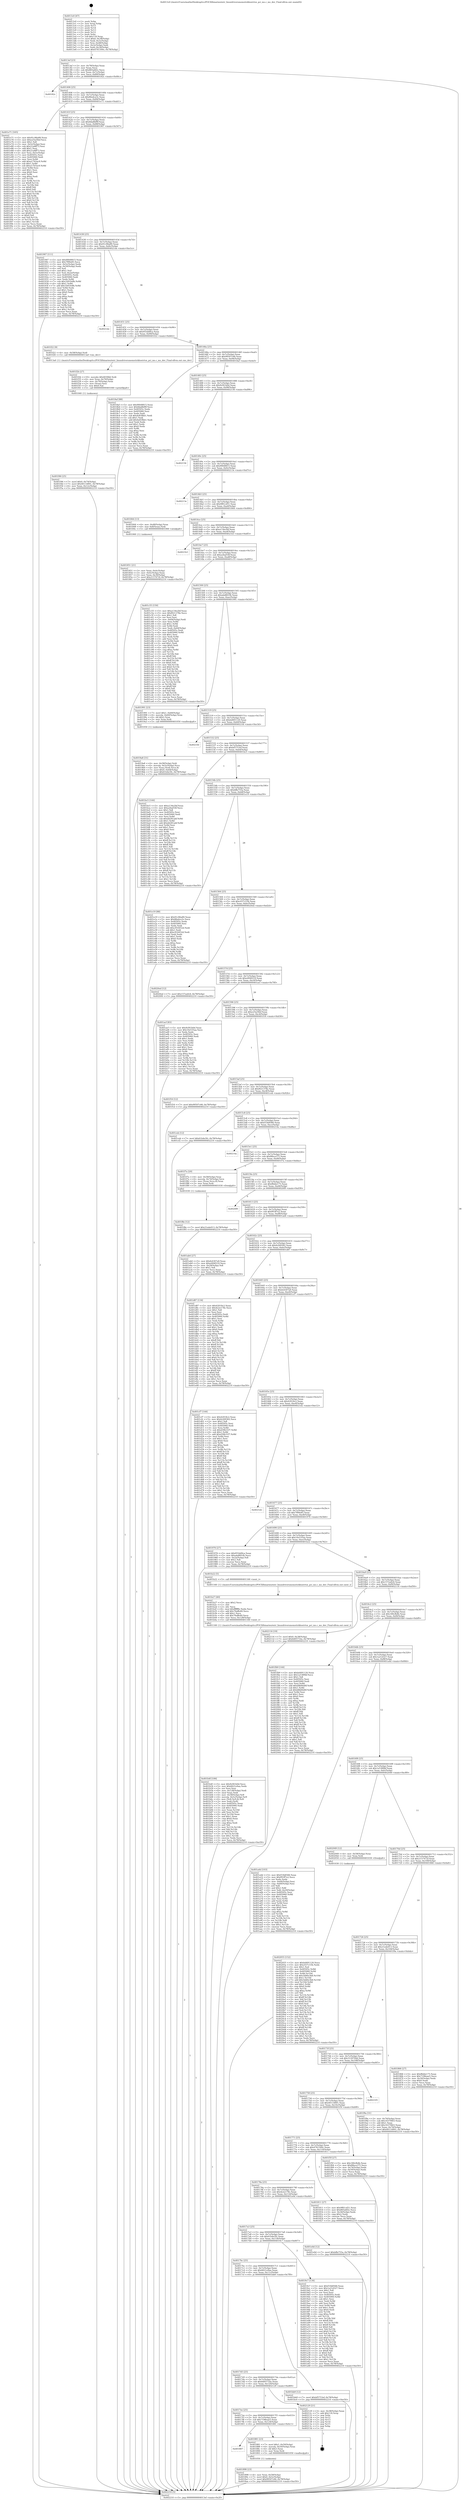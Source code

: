 digraph "0x4013c0" {
  label = "0x4013c0 (/mnt/c/Users/mathe/Desktop/tcc/POCII/binaries/extr_linuxdriversmemstickhostrtsx_pci_ms.c_ms_dev_Final-ollvm.out::main(0))"
  labelloc = "t"
  node[shape=record]

  Entry [label="",width=0.3,height=0.3,shape=circle,fillcolor=black,style=filled]
  "0x4013ef" [label="{
     0x4013ef [23]\l
     | [instrs]\l
     &nbsp;&nbsp;0x4013ef \<+3\>: mov -0x78(%rbp),%eax\l
     &nbsp;&nbsp;0x4013f2 \<+2\>: mov %eax,%ecx\l
     &nbsp;&nbsp;0x4013f4 \<+6\>: sub $0x865a6f2c,%ecx\l
     &nbsp;&nbsp;0x4013fa \<+3\>: mov %eax,-0x7c(%rbp)\l
     &nbsp;&nbsp;0x4013fd \<+3\>: mov %ecx,-0x80(%rbp)\l
     &nbsp;&nbsp;0x401400 \<+6\>: je 000000000040182c \<main+0x46c\>\l
  }"]
  "0x40182c" [label="{
     0x40182c\l
  }", style=dashed]
  "0x401406" [label="{
     0x401406 [25]\l
     | [instrs]\l
     &nbsp;&nbsp;0x401406 \<+5\>: jmp 000000000040140b \<main+0x4b\>\l
     &nbsp;&nbsp;0x40140b \<+3\>: mov -0x7c(%rbp),%eax\l
     &nbsp;&nbsp;0x40140e \<+5\>: sub $0x86a4ce3c,%eax\l
     &nbsp;&nbsp;0x401413 \<+6\>: mov %eax,-0x84(%rbp)\l
     &nbsp;&nbsp;0x401419 \<+6\>: je 0000000000401e71 \<main+0xab1\>\l
  }"]
  Exit [label="",width=0.3,height=0.3,shape=circle,fillcolor=black,style=filled,peripheries=2]
  "0x401e71" [label="{
     0x401e71 [165]\l
     | [instrs]\l
     &nbsp;&nbsp;0x401e71 \<+5\>: mov $0x91c96a89,%eax\l
     &nbsp;&nbsp;0x401e76 \<+5\>: mov $0xe25a59ef,%ecx\l
     &nbsp;&nbsp;0x401e7b \<+2\>: mov $0x1,%dl\l
     &nbsp;&nbsp;0x401e7d \<+3\>: mov -0x5c(%rbp),%esi\l
     &nbsp;&nbsp;0x401e80 \<+6\>: sub $0x21a6ff73,%esi\l
     &nbsp;&nbsp;0x401e86 \<+3\>: add $0x1,%esi\l
     &nbsp;&nbsp;0x401e89 \<+6\>: add $0x21a6ff73,%esi\l
     &nbsp;&nbsp;0x401e8f \<+3\>: mov %esi,-0x5c(%rbp)\l
     &nbsp;&nbsp;0x401e92 \<+7\>: mov 0x40505c,%esi\l
     &nbsp;&nbsp;0x401e99 \<+7\>: mov 0x405060,%edi\l
     &nbsp;&nbsp;0x401ea0 \<+3\>: mov %esi,%r8d\l
     &nbsp;&nbsp;0x401ea3 \<+7\>: add $0xa17b5ac9,%r8d\l
     &nbsp;&nbsp;0x401eaa \<+4\>: sub $0x1,%r8d\l
     &nbsp;&nbsp;0x401eae \<+7\>: sub $0xa17b5ac9,%r8d\l
     &nbsp;&nbsp;0x401eb5 \<+4\>: imul %r8d,%esi\l
     &nbsp;&nbsp;0x401eb9 \<+3\>: and $0x1,%esi\l
     &nbsp;&nbsp;0x401ebc \<+3\>: cmp $0x0,%esi\l
     &nbsp;&nbsp;0x401ebf \<+4\>: sete %r9b\l
     &nbsp;&nbsp;0x401ec3 \<+3\>: cmp $0xa,%edi\l
     &nbsp;&nbsp;0x401ec6 \<+4\>: setl %r10b\l
     &nbsp;&nbsp;0x401eca \<+3\>: mov %r9b,%r11b\l
     &nbsp;&nbsp;0x401ecd \<+4\>: xor $0xff,%r11b\l
     &nbsp;&nbsp;0x401ed1 \<+3\>: mov %r10b,%bl\l
     &nbsp;&nbsp;0x401ed4 \<+3\>: xor $0xff,%bl\l
     &nbsp;&nbsp;0x401ed7 \<+3\>: xor $0x0,%dl\l
     &nbsp;&nbsp;0x401eda \<+3\>: mov %r11b,%r14b\l
     &nbsp;&nbsp;0x401edd \<+4\>: and $0x0,%r14b\l
     &nbsp;&nbsp;0x401ee1 \<+3\>: and %dl,%r9b\l
     &nbsp;&nbsp;0x401ee4 \<+3\>: mov %bl,%r15b\l
     &nbsp;&nbsp;0x401ee7 \<+4\>: and $0x0,%r15b\l
     &nbsp;&nbsp;0x401eeb \<+3\>: and %dl,%r10b\l
     &nbsp;&nbsp;0x401eee \<+3\>: or %r9b,%r14b\l
     &nbsp;&nbsp;0x401ef1 \<+3\>: or %r10b,%r15b\l
     &nbsp;&nbsp;0x401ef4 \<+3\>: xor %r15b,%r14b\l
     &nbsp;&nbsp;0x401ef7 \<+3\>: or %bl,%r11b\l
     &nbsp;&nbsp;0x401efa \<+4\>: xor $0xff,%r11b\l
     &nbsp;&nbsp;0x401efe \<+3\>: or $0x0,%dl\l
     &nbsp;&nbsp;0x401f01 \<+3\>: and %dl,%r11b\l
     &nbsp;&nbsp;0x401f04 \<+3\>: or %r11b,%r14b\l
     &nbsp;&nbsp;0x401f07 \<+4\>: test $0x1,%r14b\l
     &nbsp;&nbsp;0x401f0b \<+3\>: cmovne %ecx,%eax\l
     &nbsp;&nbsp;0x401f0e \<+3\>: mov %eax,-0x78(%rbp)\l
     &nbsp;&nbsp;0x401f11 \<+5\>: jmp 0000000000402210 \<main+0xe50\>\l
  }"]
  "0x40141f" [label="{
     0x40141f [25]\l
     | [instrs]\l
     &nbsp;&nbsp;0x40141f \<+5\>: jmp 0000000000401424 \<main+0x64\>\l
     &nbsp;&nbsp;0x401424 \<+3\>: mov -0x7c(%rbp),%eax\l
     &nbsp;&nbsp;0x401427 \<+5\>: sub $0x8da8bf9f,%eax\l
     &nbsp;&nbsp;0x40142c \<+6\>: mov %eax,-0x88(%rbp)\l
     &nbsp;&nbsp;0x401432 \<+6\>: je 0000000000401907 \<main+0x547\>\l
  }"]
  "0x402055" [label="{
     0x402055 [152]\l
     | [instrs]\l
     &nbsp;&nbsp;0x402055 \<+5\>: mov $0xbd491120,%ecx\l
     &nbsp;&nbsp;0x40205a \<+5\>: mov $0xc037c53b,%edx\l
     &nbsp;&nbsp;0x40205f \<+3\>: mov $0x1,%sil\l
     &nbsp;&nbsp;0x402062 \<+8\>: mov 0x40505c,%r8d\l
     &nbsp;&nbsp;0x40206a \<+8\>: mov 0x405060,%r9d\l
     &nbsp;&nbsp;0x402072 \<+3\>: mov %r8d,%r10d\l
     &nbsp;&nbsp;0x402075 \<+7\>: sub $0x5dd0e3b8,%r10d\l
     &nbsp;&nbsp;0x40207c \<+4\>: sub $0x1,%r10d\l
     &nbsp;&nbsp;0x402080 \<+7\>: add $0x5dd0e3b8,%r10d\l
     &nbsp;&nbsp;0x402087 \<+4\>: imul %r10d,%r8d\l
     &nbsp;&nbsp;0x40208b \<+4\>: and $0x1,%r8d\l
     &nbsp;&nbsp;0x40208f \<+4\>: cmp $0x0,%r8d\l
     &nbsp;&nbsp;0x402093 \<+4\>: sete %r11b\l
     &nbsp;&nbsp;0x402097 \<+4\>: cmp $0xa,%r9d\l
     &nbsp;&nbsp;0x40209b \<+3\>: setl %bl\l
     &nbsp;&nbsp;0x40209e \<+3\>: mov %r11b,%r14b\l
     &nbsp;&nbsp;0x4020a1 \<+4\>: xor $0xff,%r14b\l
     &nbsp;&nbsp;0x4020a5 \<+3\>: mov %bl,%r15b\l
     &nbsp;&nbsp;0x4020a8 \<+4\>: xor $0xff,%r15b\l
     &nbsp;&nbsp;0x4020ac \<+4\>: xor $0x0,%sil\l
     &nbsp;&nbsp;0x4020b0 \<+3\>: mov %r14b,%r12b\l
     &nbsp;&nbsp;0x4020b3 \<+4\>: and $0x0,%r12b\l
     &nbsp;&nbsp;0x4020b7 \<+3\>: and %sil,%r11b\l
     &nbsp;&nbsp;0x4020ba \<+3\>: mov %r15b,%r13b\l
     &nbsp;&nbsp;0x4020bd \<+4\>: and $0x0,%r13b\l
     &nbsp;&nbsp;0x4020c1 \<+3\>: and %sil,%bl\l
     &nbsp;&nbsp;0x4020c4 \<+3\>: or %r11b,%r12b\l
     &nbsp;&nbsp;0x4020c7 \<+3\>: or %bl,%r13b\l
     &nbsp;&nbsp;0x4020ca \<+3\>: xor %r13b,%r12b\l
     &nbsp;&nbsp;0x4020cd \<+3\>: or %r15b,%r14b\l
     &nbsp;&nbsp;0x4020d0 \<+4\>: xor $0xff,%r14b\l
     &nbsp;&nbsp;0x4020d4 \<+4\>: or $0x0,%sil\l
     &nbsp;&nbsp;0x4020d8 \<+3\>: and %sil,%r14b\l
     &nbsp;&nbsp;0x4020db \<+3\>: or %r14b,%r12b\l
     &nbsp;&nbsp;0x4020de \<+4\>: test $0x1,%r12b\l
     &nbsp;&nbsp;0x4020e2 \<+3\>: cmovne %edx,%ecx\l
     &nbsp;&nbsp;0x4020e5 \<+3\>: mov %ecx,-0x78(%rbp)\l
     &nbsp;&nbsp;0x4020e8 \<+5\>: jmp 0000000000402210 \<main+0xe50\>\l
  }"]
  "0x401907" [label="{
     0x401907 [111]\l
     | [instrs]\l
     &nbsp;&nbsp;0x401907 \<+5\>: mov $0x9f448815,%eax\l
     &nbsp;&nbsp;0x40190c \<+5\>: mov $0x7f99e85,%ecx\l
     &nbsp;&nbsp;0x401911 \<+3\>: mov -0x5c(%rbp),%edx\l
     &nbsp;&nbsp;0x401914 \<+3\>: cmp -0x50(%rbp),%edx\l
     &nbsp;&nbsp;0x401917 \<+4\>: setl %sil\l
     &nbsp;&nbsp;0x40191b \<+4\>: and $0x1,%sil\l
     &nbsp;&nbsp;0x40191f \<+4\>: mov %sil,-0x2a(%rbp)\l
     &nbsp;&nbsp;0x401923 \<+7\>: mov 0x40505c,%edx\l
     &nbsp;&nbsp;0x40192a \<+7\>: mov 0x405060,%edi\l
     &nbsp;&nbsp;0x401931 \<+3\>: mov %edx,%r8d\l
     &nbsp;&nbsp;0x401934 \<+7\>: sub $0x1b91fe8b,%r8d\l
     &nbsp;&nbsp;0x40193b \<+4\>: sub $0x1,%r8d\l
     &nbsp;&nbsp;0x40193f \<+7\>: add $0x1b91fe8b,%r8d\l
     &nbsp;&nbsp;0x401946 \<+4\>: imul %r8d,%edx\l
     &nbsp;&nbsp;0x40194a \<+3\>: and $0x1,%edx\l
     &nbsp;&nbsp;0x40194d \<+3\>: cmp $0x0,%edx\l
     &nbsp;&nbsp;0x401950 \<+4\>: sete %sil\l
     &nbsp;&nbsp;0x401954 \<+3\>: cmp $0xa,%edi\l
     &nbsp;&nbsp;0x401957 \<+4\>: setl %r9b\l
     &nbsp;&nbsp;0x40195b \<+3\>: mov %sil,%r10b\l
     &nbsp;&nbsp;0x40195e \<+3\>: and %r9b,%r10b\l
     &nbsp;&nbsp;0x401961 \<+3\>: xor %r9b,%sil\l
     &nbsp;&nbsp;0x401964 \<+3\>: or %sil,%r10b\l
     &nbsp;&nbsp;0x401967 \<+4\>: test $0x1,%r10b\l
     &nbsp;&nbsp;0x40196b \<+3\>: cmovne %ecx,%eax\l
     &nbsp;&nbsp;0x40196e \<+3\>: mov %eax,-0x78(%rbp)\l
     &nbsp;&nbsp;0x401971 \<+5\>: jmp 0000000000402210 \<main+0xe50\>\l
  }"]
  "0x401438" [label="{
     0x401438 [25]\l
     | [instrs]\l
     &nbsp;&nbsp;0x401438 \<+5\>: jmp 000000000040143d \<main+0x7d\>\l
     &nbsp;&nbsp;0x40143d \<+3\>: mov -0x7c(%rbp),%eax\l
     &nbsp;&nbsp;0x401440 \<+5\>: sub $0x91c96a89,%eax\l
     &nbsp;&nbsp;0x401445 \<+6\>: mov %eax,-0x8c(%rbp)\l
     &nbsp;&nbsp;0x40144b \<+6\>: je 00000000004021de \<main+0xe1e\>\l
  }"]
  "0x401f8e" [label="{
     0x401f8e [12]\l
     | [instrs]\l
     &nbsp;&nbsp;0x401f8e \<+7\>: movl $0x21ede013,-0x78(%rbp)\l
     &nbsp;&nbsp;0x401f95 \<+5\>: jmp 0000000000402210 \<main+0xe50\>\l
  }"]
  "0x4021de" [label="{
     0x4021de\l
  }", style=dashed]
  "0x401451" [label="{
     0x401451 [25]\l
     | [instrs]\l
     &nbsp;&nbsp;0x401451 \<+5\>: jmp 0000000000401456 \<main+0x96\>\l
     &nbsp;&nbsp;0x401456 \<+3\>: mov -0x7c(%rbp),%eax\l
     &nbsp;&nbsp;0x401459 \<+5\>: sub $0x955dd9ca,%eax\l
     &nbsp;&nbsp;0x40145e \<+6\>: mov %eax,-0x90(%rbp)\l
     &nbsp;&nbsp;0x401464 \<+6\>: je 0000000000401f22 \<main+0xb62\>\l
  }"]
  "0x401f46" [label="{
     0x401f46 [25]\l
     | [instrs]\l
     &nbsp;&nbsp;0x401f46 \<+7\>: movl $0x0,-0x74(%rbp)\l
     &nbsp;&nbsp;0x401f4d \<+7\>: movl $0x40114901,-0x78(%rbp)\l
     &nbsp;&nbsp;0x401f54 \<+6\>: mov %eax,-0x12c(%rbp)\l
     &nbsp;&nbsp;0x401f5a \<+5\>: jmp 0000000000402210 \<main+0xe50\>\l
  }"]
  "0x401f22" [label="{
     0x401f22 [9]\l
     | [instrs]\l
     &nbsp;&nbsp;0x401f22 \<+4\>: mov -0x58(%rbp),%rdi\l
     &nbsp;&nbsp;0x401f26 \<+5\>: call 00000000004013a0 \<ms_dev\>\l
     | [calls]\l
     &nbsp;&nbsp;0x4013a0 \{1\} (/mnt/c/Users/mathe/Desktop/tcc/POCII/binaries/extr_linuxdriversmemstickhostrtsx_pci_ms.c_ms_dev_Final-ollvm.out::ms_dev)\l
  }"]
  "0x40146a" [label="{
     0x40146a [25]\l
     | [instrs]\l
     &nbsp;&nbsp;0x40146a \<+5\>: jmp 000000000040146f \<main+0xaf\>\l
     &nbsp;&nbsp;0x40146f \<+3\>: mov -0x7c(%rbp),%eax\l
     &nbsp;&nbsp;0x401472 \<+5\>: sub $0x99507c66,%eax\l
     &nbsp;&nbsp;0x401477 \<+6\>: mov %eax,-0x94(%rbp)\l
     &nbsp;&nbsp;0x40147d \<+6\>: je 00000000004018af \<main+0x4ef\>\l
  }"]
  "0x401f2b" [label="{
     0x401f2b [27]\l
     | [instrs]\l
     &nbsp;&nbsp;0x401f2b \<+10\>: movabs $0x4030b6,%rdi\l
     &nbsp;&nbsp;0x401f35 \<+4\>: mov %rax,-0x70(%rbp)\l
     &nbsp;&nbsp;0x401f39 \<+4\>: mov -0x70(%rbp),%rax\l
     &nbsp;&nbsp;0x401f3d \<+2\>: mov (%rax),%esi\l
     &nbsp;&nbsp;0x401f3f \<+2\>: mov $0x0,%al\l
     &nbsp;&nbsp;0x401f41 \<+5\>: call 0000000000401040 \<printf@plt\>\l
     | [calls]\l
     &nbsp;&nbsp;0x401040 \{1\} (unknown)\l
  }"]
  "0x4018af" [label="{
     0x4018af [88]\l
     | [instrs]\l
     &nbsp;&nbsp;0x4018af \<+5\>: mov $0x9f448815,%eax\l
     &nbsp;&nbsp;0x4018b4 \<+5\>: mov $0x8da8bf9f,%ecx\l
     &nbsp;&nbsp;0x4018b9 \<+7\>: mov 0x40505c,%edx\l
     &nbsp;&nbsp;0x4018c0 \<+7\>: mov 0x405060,%esi\l
     &nbsp;&nbsp;0x4018c7 \<+2\>: mov %edx,%edi\l
     &nbsp;&nbsp;0x4018c9 \<+6\>: sub $0x4e83fbb1,%edi\l
     &nbsp;&nbsp;0x4018cf \<+3\>: sub $0x1,%edi\l
     &nbsp;&nbsp;0x4018d2 \<+6\>: add $0x4e83fbb1,%edi\l
     &nbsp;&nbsp;0x4018d8 \<+3\>: imul %edi,%edx\l
     &nbsp;&nbsp;0x4018db \<+3\>: and $0x1,%edx\l
     &nbsp;&nbsp;0x4018de \<+3\>: cmp $0x0,%edx\l
     &nbsp;&nbsp;0x4018e1 \<+4\>: sete %r8b\l
     &nbsp;&nbsp;0x4018e5 \<+3\>: cmp $0xa,%esi\l
     &nbsp;&nbsp;0x4018e8 \<+4\>: setl %r9b\l
     &nbsp;&nbsp;0x4018ec \<+3\>: mov %r8b,%r10b\l
     &nbsp;&nbsp;0x4018ef \<+3\>: and %r9b,%r10b\l
     &nbsp;&nbsp;0x4018f2 \<+3\>: xor %r9b,%r8b\l
     &nbsp;&nbsp;0x4018f5 \<+3\>: or %r8b,%r10b\l
     &nbsp;&nbsp;0x4018f8 \<+4\>: test $0x1,%r10b\l
     &nbsp;&nbsp;0x4018fc \<+3\>: cmovne %ecx,%eax\l
     &nbsp;&nbsp;0x4018ff \<+3\>: mov %eax,-0x78(%rbp)\l
     &nbsp;&nbsp;0x401902 \<+5\>: jmp 0000000000402210 \<main+0xe50\>\l
  }"]
  "0x401483" [label="{
     0x401483 [25]\l
     | [instrs]\l
     &nbsp;&nbsp;0x401483 \<+5\>: jmp 0000000000401488 \<main+0xc8\>\l
     &nbsp;&nbsp;0x401488 \<+3\>: mov -0x7c(%rbp),%eax\l
     &nbsp;&nbsp;0x40148b \<+5\>: sub $0x9cf41b0d,%eax\l
     &nbsp;&nbsp;0x401490 \<+6\>: mov %eax,-0x98(%rbp)\l
     &nbsp;&nbsp;0x401496 \<+6\>: je 0000000000402156 \<main+0xd96\>\l
  }"]
  "0x401b4f" [label="{
     0x401b4f [106]\l
     | [instrs]\l
     &nbsp;&nbsp;0x401b4f \<+5\>: mov $0x9cf41b0d,%ecx\l
     &nbsp;&nbsp;0x401b54 \<+5\>: mov $0x6621e9aa,%edx\l
     &nbsp;&nbsp;0x401b59 \<+2\>: xor %esi,%esi\l
     &nbsp;&nbsp;0x401b5b \<+6\>: mov -0x128(%rbp),%edi\l
     &nbsp;&nbsp;0x401b61 \<+3\>: imul %eax,%edi\l
     &nbsp;&nbsp;0x401b64 \<+4\>: mov -0x58(%rbp),%r8\l
     &nbsp;&nbsp;0x401b68 \<+4\>: movslq -0x5c(%rbp),%r9\l
     &nbsp;&nbsp;0x401b6c \<+4\>: mov (%r8,%r9,8),%r8\l
     &nbsp;&nbsp;0x401b70 \<+3\>: mov %edi,(%r8)\l
     &nbsp;&nbsp;0x401b73 \<+7\>: mov 0x40505c,%eax\l
     &nbsp;&nbsp;0x401b7a \<+7\>: mov 0x405060,%edi\l
     &nbsp;&nbsp;0x401b81 \<+3\>: sub $0x1,%esi\l
     &nbsp;&nbsp;0x401b84 \<+3\>: mov %eax,%r10d\l
     &nbsp;&nbsp;0x401b87 \<+3\>: add %esi,%r10d\l
     &nbsp;&nbsp;0x401b8a \<+4\>: imul %r10d,%eax\l
     &nbsp;&nbsp;0x401b8e \<+3\>: and $0x1,%eax\l
     &nbsp;&nbsp;0x401b91 \<+3\>: cmp $0x0,%eax\l
     &nbsp;&nbsp;0x401b94 \<+4\>: sete %r11b\l
     &nbsp;&nbsp;0x401b98 \<+3\>: cmp $0xa,%edi\l
     &nbsp;&nbsp;0x401b9b \<+3\>: setl %bl\l
     &nbsp;&nbsp;0x401b9e \<+3\>: mov %r11b,%r14b\l
     &nbsp;&nbsp;0x401ba1 \<+3\>: and %bl,%r14b\l
     &nbsp;&nbsp;0x401ba4 \<+3\>: xor %bl,%r11b\l
     &nbsp;&nbsp;0x401ba7 \<+3\>: or %r11b,%r14b\l
     &nbsp;&nbsp;0x401baa \<+4\>: test $0x1,%r14b\l
     &nbsp;&nbsp;0x401bae \<+3\>: cmovne %edx,%ecx\l
     &nbsp;&nbsp;0x401bb1 \<+3\>: mov %ecx,-0x78(%rbp)\l
     &nbsp;&nbsp;0x401bb4 \<+5\>: jmp 0000000000402210 \<main+0xe50\>\l
  }"]
  "0x402156" [label="{
     0x402156\l
  }", style=dashed]
  "0x40149c" [label="{
     0x40149c [25]\l
     | [instrs]\l
     &nbsp;&nbsp;0x40149c \<+5\>: jmp 00000000004014a1 \<main+0xe1\>\l
     &nbsp;&nbsp;0x4014a1 \<+3\>: mov -0x7c(%rbp),%eax\l
     &nbsp;&nbsp;0x4014a4 \<+5\>: sub $0x9f448815,%eax\l
     &nbsp;&nbsp;0x4014a9 \<+6\>: mov %eax,-0x9c(%rbp)\l
     &nbsp;&nbsp;0x4014af \<+6\>: je 000000000040213e \<main+0xd7e\>\l
  }"]
  "0x401b27" [label="{
     0x401b27 [40]\l
     | [instrs]\l
     &nbsp;&nbsp;0x401b27 \<+5\>: mov $0x2,%ecx\l
     &nbsp;&nbsp;0x401b2c \<+1\>: cltd\l
     &nbsp;&nbsp;0x401b2d \<+2\>: idiv %ecx\l
     &nbsp;&nbsp;0x401b2f \<+6\>: imul $0xfffffffe,%edx,%ecx\l
     &nbsp;&nbsp;0x401b35 \<+6\>: add $0x76affe49,%ecx\l
     &nbsp;&nbsp;0x401b3b \<+3\>: add $0x1,%ecx\l
     &nbsp;&nbsp;0x401b3e \<+6\>: sub $0x76affe49,%ecx\l
     &nbsp;&nbsp;0x401b44 \<+6\>: mov %ecx,-0x128(%rbp)\l
     &nbsp;&nbsp;0x401b4a \<+5\>: call 0000000000401160 \<next_i\>\l
     | [calls]\l
     &nbsp;&nbsp;0x401160 \{1\} (/mnt/c/Users/mathe/Desktop/tcc/POCII/binaries/extr_linuxdriversmemstickhostrtsx_pci_ms.c_ms_dev_Final-ollvm.out::next_i)\l
  }"]
  "0x40213e" [label="{
     0x40213e\l
  }", style=dashed]
  "0x4014b5" [label="{
     0x4014b5 [25]\l
     | [instrs]\l
     &nbsp;&nbsp;0x4014b5 \<+5\>: jmp 00000000004014ba \<main+0xfa\>\l
     &nbsp;&nbsp;0x4014ba \<+3\>: mov -0x7c(%rbp),%eax\l
     &nbsp;&nbsp;0x4014bd \<+5\>: sub $0x9f81cd51,%eax\l
     &nbsp;&nbsp;0x4014c2 \<+6\>: mov %eax,-0xa0(%rbp)\l
     &nbsp;&nbsp;0x4014c8 \<+6\>: je 0000000000401844 \<main+0x484\>\l
  }"]
  "0x4019a8" [label="{
     0x4019a8 [31]\l
     | [instrs]\l
     &nbsp;&nbsp;0x4019a8 \<+4\>: mov -0x58(%rbp),%rdi\l
     &nbsp;&nbsp;0x4019ac \<+4\>: movslq -0x5c(%rbp),%rcx\l
     &nbsp;&nbsp;0x4019b0 \<+4\>: mov %rax,(%rdi,%rcx,8)\l
     &nbsp;&nbsp;0x4019b4 \<+7\>: movl $0x0,-0x64(%rbp)\l
     &nbsp;&nbsp;0x4019bb \<+7\>: movl $0x61b4e5fc,-0x78(%rbp)\l
     &nbsp;&nbsp;0x4019c2 \<+5\>: jmp 0000000000402210 \<main+0xe50\>\l
  }"]
  "0x401844" [label="{
     0x401844 [13]\l
     | [instrs]\l
     &nbsp;&nbsp;0x401844 \<+4\>: mov -0x48(%rbp),%rax\l
     &nbsp;&nbsp;0x401848 \<+4\>: mov 0x8(%rax),%rdi\l
     &nbsp;&nbsp;0x40184c \<+5\>: call 0000000000401060 \<atoi@plt\>\l
     | [calls]\l
     &nbsp;&nbsp;0x401060 \{1\} (unknown)\l
  }"]
  "0x4014ce" [label="{
     0x4014ce [25]\l
     | [instrs]\l
     &nbsp;&nbsp;0x4014ce \<+5\>: jmp 00000000004014d3 \<main+0x113\>\l
     &nbsp;&nbsp;0x4014d3 \<+3\>: mov -0x7c(%rbp),%eax\l
     &nbsp;&nbsp;0x4014d6 \<+5\>: sub $0xa134e2bf,%eax\l
     &nbsp;&nbsp;0x4014db \<+6\>: mov %eax,-0xa4(%rbp)\l
     &nbsp;&nbsp;0x4014e1 \<+6\>: je 00000000004021b3 \<main+0xdf3\>\l
  }"]
  "0x401898" [label="{
     0x401898 [23]\l
     | [instrs]\l
     &nbsp;&nbsp;0x401898 \<+4\>: mov %rax,-0x58(%rbp)\l
     &nbsp;&nbsp;0x40189c \<+7\>: movl $0x0,-0x5c(%rbp)\l
     &nbsp;&nbsp;0x4018a3 \<+7\>: movl $0x99507c66,-0x78(%rbp)\l
     &nbsp;&nbsp;0x4018aa \<+5\>: jmp 0000000000402210 \<main+0xe50\>\l
  }"]
  "0x4021b3" [label="{
     0x4021b3\l
  }", style=dashed]
  "0x4014e7" [label="{
     0x4014e7 [25]\l
     | [instrs]\l
     &nbsp;&nbsp;0x4014e7 \<+5\>: jmp 00000000004014ec \<main+0x12c\>\l
     &nbsp;&nbsp;0x4014ec \<+3\>: mov -0x7c(%rbp),%eax\l
     &nbsp;&nbsp;0x4014ef \<+5\>: sub $0xa2baf16f,%eax\l
     &nbsp;&nbsp;0x4014f4 \<+6\>: mov %eax,-0xa8(%rbp)\l
     &nbsp;&nbsp;0x4014fa \<+6\>: je 0000000000401c55 \<main+0x895\>\l
  }"]
  "0x401807" [label="{
     0x401807\l
  }", style=dashed]
  "0x401c55" [label="{
     0x401c55 [150]\l
     | [instrs]\l
     &nbsp;&nbsp;0x401c55 \<+5\>: mov $0xa134e2bf,%eax\l
     &nbsp;&nbsp;0x401c5a \<+5\>: mov $0xf021378e,%ecx\l
     &nbsp;&nbsp;0x401c5f \<+2\>: mov $0x1,%dl\l
     &nbsp;&nbsp;0x401c61 \<+2\>: xor %esi,%esi\l
     &nbsp;&nbsp;0x401c63 \<+3\>: mov -0x64(%rbp),%edi\l
     &nbsp;&nbsp;0x401c66 \<+3\>: mov %esi,%r8d\l
     &nbsp;&nbsp;0x401c69 \<+4\>: sub $0x1,%r8d\l
     &nbsp;&nbsp;0x401c6d \<+3\>: sub %r8d,%edi\l
     &nbsp;&nbsp;0x401c70 \<+3\>: mov %edi,-0x64(%rbp)\l
     &nbsp;&nbsp;0x401c73 \<+7\>: mov 0x40505c,%edi\l
     &nbsp;&nbsp;0x401c7a \<+8\>: mov 0x405060,%r8d\l
     &nbsp;&nbsp;0x401c82 \<+3\>: sub $0x1,%esi\l
     &nbsp;&nbsp;0x401c85 \<+3\>: mov %edi,%r9d\l
     &nbsp;&nbsp;0x401c88 \<+3\>: add %esi,%r9d\l
     &nbsp;&nbsp;0x401c8b \<+4\>: imul %r9d,%edi\l
     &nbsp;&nbsp;0x401c8f \<+3\>: and $0x1,%edi\l
     &nbsp;&nbsp;0x401c92 \<+3\>: cmp $0x0,%edi\l
     &nbsp;&nbsp;0x401c95 \<+4\>: sete %r10b\l
     &nbsp;&nbsp;0x401c99 \<+4\>: cmp $0xa,%r8d\l
     &nbsp;&nbsp;0x401c9d \<+4\>: setl %r11b\l
     &nbsp;&nbsp;0x401ca1 \<+3\>: mov %r10b,%bl\l
     &nbsp;&nbsp;0x401ca4 \<+3\>: xor $0xff,%bl\l
     &nbsp;&nbsp;0x401ca7 \<+3\>: mov %r11b,%r14b\l
     &nbsp;&nbsp;0x401caa \<+4\>: xor $0xff,%r14b\l
     &nbsp;&nbsp;0x401cae \<+3\>: xor $0x0,%dl\l
     &nbsp;&nbsp;0x401cb1 \<+3\>: mov %bl,%r15b\l
     &nbsp;&nbsp;0x401cb4 \<+4\>: and $0x0,%r15b\l
     &nbsp;&nbsp;0x401cb8 \<+3\>: and %dl,%r10b\l
     &nbsp;&nbsp;0x401cbb \<+3\>: mov %r14b,%r12b\l
     &nbsp;&nbsp;0x401cbe \<+4\>: and $0x0,%r12b\l
     &nbsp;&nbsp;0x401cc2 \<+3\>: and %dl,%r11b\l
     &nbsp;&nbsp;0x401cc5 \<+3\>: or %r10b,%r15b\l
     &nbsp;&nbsp;0x401cc8 \<+3\>: or %r11b,%r12b\l
     &nbsp;&nbsp;0x401ccb \<+3\>: xor %r12b,%r15b\l
     &nbsp;&nbsp;0x401cce \<+3\>: or %r14b,%bl\l
     &nbsp;&nbsp;0x401cd1 \<+3\>: xor $0xff,%bl\l
     &nbsp;&nbsp;0x401cd4 \<+3\>: or $0x0,%dl\l
     &nbsp;&nbsp;0x401cd7 \<+2\>: and %dl,%bl\l
     &nbsp;&nbsp;0x401cd9 \<+3\>: or %bl,%r15b\l
     &nbsp;&nbsp;0x401cdc \<+4\>: test $0x1,%r15b\l
     &nbsp;&nbsp;0x401ce0 \<+3\>: cmovne %ecx,%eax\l
     &nbsp;&nbsp;0x401ce3 \<+3\>: mov %eax,-0x78(%rbp)\l
     &nbsp;&nbsp;0x401ce6 \<+5\>: jmp 0000000000402210 \<main+0xe50\>\l
  }"]
  "0x401500" [label="{
     0x401500 [25]\l
     | [instrs]\l
     &nbsp;&nbsp;0x401500 \<+5\>: jmp 0000000000401505 \<main+0x145\>\l
     &nbsp;&nbsp;0x401505 \<+3\>: mov -0x7c(%rbp),%eax\l
     &nbsp;&nbsp;0x401508 \<+5\>: sub $0xabd801fb,%eax\l
     &nbsp;&nbsp;0x40150d \<+6\>: mov %eax,-0xac(%rbp)\l
     &nbsp;&nbsp;0x401513 \<+6\>: je 0000000000401991 \<main+0x5d1\>\l
  }"]
  "0x401881" [label="{
     0x401881 [23]\l
     | [instrs]\l
     &nbsp;&nbsp;0x401881 \<+7\>: movl $0x1,-0x50(%rbp)\l
     &nbsp;&nbsp;0x401888 \<+4\>: movslq -0x50(%rbp),%rax\l
     &nbsp;&nbsp;0x40188c \<+4\>: shl $0x3,%rax\l
     &nbsp;&nbsp;0x401890 \<+3\>: mov %rax,%rdi\l
     &nbsp;&nbsp;0x401893 \<+5\>: call 0000000000401050 \<malloc@plt\>\l
     | [calls]\l
     &nbsp;&nbsp;0x401050 \{1\} (unknown)\l
  }"]
  "0x401991" [label="{
     0x401991 [23]\l
     | [instrs]\l
     &nbsp;&nbsp;0x401991 \<+7\>: movl $0x1,-0x60(%rbp)\l
     &nbsp;&nbsp;0x401998 \<+4\>: movslq -0x60(%rbp),%rax\l
     &nbsp;&nbsp;0x40199c \<+4\>: shl $0x2,%rax\l
     &nbsp;&nbsp;0x4019a0 \<+3\>: mov %rax,%rdi\l
     &nbsp;&nbsp;0x4019a3 \<+5\>: call 0000000000401050 \<malloc@plt\>\l
     | [calls]\l
     &nbsp;&nbsp;0x401050 \{1\} (unknown)\l
  }"]
  "0x401519" [label="{
     0x401519 [25]\l
     | [instrs]\l
     &nbsp;&nbsp;0x401519 \<+5\>: jmp 000000000040151e \<main+0x15e\>\l
     &nbsp;&nbsp;0x40151e \<+3\>: mov -0x7c(%rbp),%eax\l
     &nbsp;&nbsp;0x401521 \<+5\>: sub $0xbd491120,%eax\l
     &nbsp;&nbsp;0x401526 \<+6\>: mov %eax,-0xb0(%rbp)\l
     &nbsp;&nbsp;0x40152c \<+6\>: je 00000000004021fd \<main+0xe3d\>\l
  }"]
  "0x4017ee" [label="{
     0x4017ee [25]\l
     | [instrs]\l
     &nbsp;&nbsp;0x4017ee \<+5\>: jmp 00000000004017f3 \<main+0x433\>\l
     &nbsp;&nbsp;0x4017f3 \<+3\>: mov -0x7c(%rbp),%eax\l
     &nbsp;&nbsp;0x4017f6 \<+5\>: sub $0x7198eae5,%eax\l
     &nbsp;&nbsp;0x4017fb \<+6\>: mov %eax,-0x124(%rbp)\l
     &nbsp;&nbsp;0x401801 \<+6\>: je 0000000000401881 \<main+0x4c1\>\l
  }"]
  "0x4021fd" [label="{
     0x4021fd\l
  }", style=dashed]
  "0x401532" [label="{
     0x401532 [25]\l
     | [instrs]\l
     &nbsp;&nbsp;0x401532 \<+5\>: jmp 0000000000401537 \<main+0x177\>\l
     &nbsp;&nbsp;0x401537 \<+3\>: mov -0x7c(%rbp),%eax\l
     &nbsp;&nbsp;0x40153a \<+5\>: sub $0xbf5753ef,%eax\l
     &nbsp;&nbsp;0x40153f \<+6\>: mov %eax,-0xb4(%rbp)\l
     &nbsp;&nbsp;0x401545 \<+6\>: je 0000000000401bc5 \<main+0x805\>\l
  }"]
  "0x402129" [label="{
     0x402129 [21]\l
     | [instrs]\l
     &nbsp;&nbsp;0x402129 \<+3\>: mov -0x38(%rbp),%eax\l
     &nbsp;&nbsp;0x40212c \<+7\>: add $0x118,%rsp\l
     &nbsp;&nbsp;0x402133 \<+1\>: pop %rbx\l
     &nbsp;&nbsp;0x402134 \<+2\>: pop %r12\l
     &nbsp;&nbsp;0x402136 \<+2\>: pop %r13\l
     &nbsp;&nbsp;0x402138 \<+2\>: pop %r14\l
     &nbsp;&nbsp;0x40213a \<+2\>: pop %r15\l
     &nbsp;&nbsp;0x40213c \<+1\>: pop %rbp\l
     &nbsp;&nbsp;0x40213d \<+1\>: ret\l
  }"]
  "0x401bc5" [label="{
     0x401bc5 [144]\l
     | [instrs]\l
     &nbsp;&nbsp;0x401bc5 \<+5\>: mov $0xa134e2bf,%eax\l
     &nbsp;&nbsp;0x401bca \<+5\>: mov $0xa2baf16f,%ecx\l
     &nbsp;&nbsp;0x401bcf \<+2\>: mov $0x1,%dl\l
     &nbsp;&nbsp;0x401bd1 \<+7\>: mov 0x40505c,%esi\l
     &nbsp;&nbsp;0x401bd8 \<+7\>: mov 0x405060,%edi\l
     &nbsp;&nbsp;0x401bdf \<+3\>: mov %esi,%r8d\l
     &nbsp;&nbsp;0x401be2 \<+7\>: sub $0xdd281abf,%r8d\l
     &nbsp;&nbsp;0x401be9 \<+4\>: sub $0x1,%r8d\l
     &nbsp;&nbsp;0x401bed \<+7\>: add $0xdd281abf,%r8d\l
     &nbsp;&nbsp;0x401bf4 \<+4\>: imul %r8d,%esi\l
     &nbsp;&nbsp;0x401bf8 \<+3\>: and $0x1,%esi\l
     &nbsp;&nbsp;0x401bfb \<+3\>: cmp $0x0,%esi\l
     &nbsp;&nbsp;0x401bfe \<+4\>: sete %r9b\l
     &nbsp;&nbsp;0x401c02 \<+3\>: cmp $0xa,%edi\l
     &nbsp;&nbsp;0x401c05 \<+4\>: setl %r10b\l
     &nbsp;&nbsp;0x401c09 \<+3\>: mov %r9b,%r11b\l
     &nbsp;&nbsp;0x401c0c \<+4\>: xor $0xff,%r11b\l
     &nbsp;&nbsp;0x401c10 \<+3\>: mov %r10b,%bl\l
     &nbsp;&nbsp;0x401c13 \<+3\>: xor $0xff,%bl\l
     &nbsp;&nbsp;0x401c16 \<+3\>: xor $0x1,%dl\l
     &nbsp;&nbsp;0x401c19 \<+3\>: mov %r11b,%r14b\l
     &nbsp;&nbsp;0x401c1c \<+4\>: and $0xff,%r14b\l
     &nbsp;&nbsp;0x401c20 \<+3\>: and %dl,%r9b\l
     &nbsp;&nbsp;0x401c23 \<+3\>: mov %bl,%r15b\l
     &nbsp;&nbsp;0x401c26 \<+4\>: and $0xff,%r15b\l
     &nbsp;&nbsp;0x401c2a \<+3\>: and %dl,%r10b\l
     &nbsp;&nbsp;0x401c2d \<+3\>: or %r9b,%r14b\l
     &nbsp;&nbsp;0x401c30 \<+3\>: or %r10b,%r15b\l
     &nbsp;&nbsp;0x401c33 \<+3\>: xor %r15b,%r14b\l
     &nbsp;&nbsp;0x401c36 \<+3\>: or %bl,%r11b\l
     &nbsp;&nbsp;0x401c39 \<+4\>: xor $0xff,%r11b\l
     &nbsp;&nbsp;0x401c3d \<+3\>: or $0x1,%dl\l
     &nbsp;&nbsp;0x401c40 \<+3\>: and %dl,%r11b\l
     &nbsp;&nbsp;0x401c43 \<+3\>: or %r11b,%r14b\l
     &nbsp;&nbsp;0x401c46 \<+4\>: test $0x1,%r14b\l
     &nbsp;&nbsp;0x401c4a \<+3\>: cmovne %ecx,%eax\l
     &nbsp;&nbsp;0x401c4d \<+3\>: mov %eax,-0x78(%rbp)\l
     &nbsp;&nbsp;0x401c50 \<+5\>: jmp 0000000000402210 \<main+0xe50\>\l
  }"]
  "0x40154b" [label="{
     0x40154b [25]\l
     | [instrs]\l
     &nbsp;&nbsp;0x40154b \<+5\>: jmp 0000000000401550 \<main+0x190\>\l
     &nbsp;&nbsp;0x401550 \<+3\>: mov -0x7c(%rbp),%eax\l
     &nbsp;&nbsp;0x401553 \<+5\>: sub $0xbffa755a,%eax\l
     &nbsp;&nbsp;0x401558 \<+6\>: mov %eax,-0xb8(%rbp)\l
     &nbsp;&nbsp;0x40155e \<+6\>: je 0000000000401e19 \<main+0xa59\>\l
  }"]
  "0x4017d5" [label="{
     0x4017d5 [25]\l
     | [instrs]\l
     &nbsp;&nbsp;0x4017d5 \<+5\>: jmp 00000000004017da \<main+0x41a\>\l
     &nbsp;&nbsp;0x4017da \<+3\>: mov -0x7c(%rbp),%eax\l
     &nbsp;&nbsp;0x4017dd \<+5\>: sub $0x6d0571be,%eax\l
     &nbsp;&nbsp;0x4017e2 \<+6\>: mov %eax,-0x120(%rbp)\l
     &nbsp;&nbsp;0x4017e8 \<+6\>: je 0000000000402129 \<main+0xd69\>\l
  }"]
  "0x401e19" [label="{
     0x401e19 [88]\l
     | [instrs]\l
     &nbsp;&nbsp;0x401e19 \<+5\>: mov $0x91c96a89,%eax\l
     &nbsp;&nbsp;0x401e1e \<+5\>: mov $0x86a4ce3c,%ecx\l
     &nbsp;&nbsp;0x401e23 \<+7\>: mov 0x40505c,%edx\l
     &nbsp;&nbsp;0x401e2a \<+7\>: mov 0x405060,%esi\l
     &nbsp;&nbsp;0x401e31 \<+2\>: mov %edx,%edi\l
     &nbsp;&nbsp;0x401e33 \<+6\>: add $0xc916452d,%edi\l
     &nbsp;&nbsp;0x401e39 \<+3\>: sub $0x1,%edi\l
     &nbsp;&nbsp;0x401e3c \<+6\>: sub $0xc916452d,%edi\l
     &nbsp;&nbsp;0x401e42 \<+3\>: imul %edi,%edx\l
     &nbsp;&nbsp;0x401e45 \<+3\>: and $0x1,%edx\l
     &nbsp;&nbsp;0x401e48 \<+3\>: cmp $0x0,%edx\l
     &nbsp;&nbsp;0x401e4b \<+4\>: sete %r8b\l
     &nbsp;&nbsp;0x401e4f \<+3\>: cmp $0xa,%esi\l
     &nbsp;&nbsp;0x401e52 \<+4\>: setl %r9b\l
     &nbsp;&nbsp;0x401e56 \<+3\>: mov %r8b,%r10b\l
     &nbsp;&nbsp;0x401e59 \<+3\>: and %r9b,%r10b\l
     &nbsp;&nbsp;0x401e5c \<+3\>: xor %r9b,%r8b\l
     &nbsp;&nbsp;0x401e5f \<+3\>: or %r8b,%r10b\l
     &nbsp;&nbsp;0x401e62 \<+4\>: test $0x1,%r10b\l
     &nbsp;&nbsp;0x401e66 \<+3\>: cmovne %ecx,%eax\l
     &nbsp;&nbsp;0x401e69 \<+3\>: mov %eax,-0x78(%rbp)\l
     &nbsp;&nbsp;0x401e6c \<+5\>: jmp 0000000000402210 \<main+0xe50\>\l
  }"]
  "0x401564" [label="{
     0x401564 [25]\l
     | [instrs]\l
     &nbsp;&nbsp;0x401564 \<+5\>: jmp 0000000000401569 \<main+0x1a9\>\l
     &nbsp;&nbsp;0x401569 \<+3\>: mov -0x7c(%rbp),%eax\l
     &nbsp;&nbsp;0x40156c \<+5\>: sub $0xc037c53b,%eax\l
     &nbsp;&nbsp;0x401571 \<+6\>: mov %eax,-0xbc(%rbp)\l
     &nbsp;&nbsp;0x401577 \<+6\>: je 00000000004020ed \<main+0xd2d\>\l
  }"]
  "0x401bb9" [label="{
     0x401bb9 [12]\l
     | [instrs]\l
     &nbsp;&nbsp;0x401bb9 \<+7\>: movl $0xbf5753ef,-0x78(%rbp)\l
     &nbsp;&nbsp;0x401bc0 \<+5\>: jmp 0000000000402210 \<main+0xe50\>\l
  }"]
  "0x4020ed" [label="{
     0x4020ed [12]\l
     | [instrs]\l
     &nbsp;&nbsp;0x4020ed \<+7\>: movl $0x157ea0c6,-0x78(%rbp)\l
     &nbsp;&nbsp;0x4020f4 \<+5\>: jmp 0000000000402210 \<main+0xe50\>\l
  }"]
  "0x40157d" [label="{
     0x40157d [25]\l
     | [instrs]\l
     &nbsp;&nbsp;0x40157d \<+5\>: jmp 0000000000401582 \<main+0x1c2\>\l
     &nbsp;&nbsp;0x401582 \<+3\>: mov -0x7c(%rbp),%eax\l
     &nbsp;&nbsp;0x401585 \<+5\>: sub $0xe004f219,%eax\l
     &nbsp;&nbsp;0x40158a \<+6\>: mov %eax,-0xc0(%rbp)\l
     &nbsp;&nbsp;0x401590 \<+6\>: je 0000000000401acf \<main+0x70f\>\l
  }"]
  "0x4017bc" [label="{
     0x4017bc [25]\l
     | [instrs]\l
     &nbsp;&nbsp;0x4017bc \<+5\>: jmp 00000000004017c1 \<main+0x401\>\l
     &nbsp;&nbsp;0x4017c1 \<+3\>: mov -0x7c(%rbp),%eax\l
     &nbsp;&nbsp;0x4017c4 \<+5\>: sub $0x6621e9aa,%eax\l
     &nbsp;&nbsp;0x4017c9 \<+6\>: mov %eax,-0x11c(%rbp)\l
     &nbsp;&nbsp;0x4017cf \<+6\>: je 0000000000401bb9 \<main+0x7f9\>\l
  }"]
  "0x401acf" [label="{
     0x401acf [83]\l
     | [instrs]\l
     &nbsp;&nbsp;0x401acf \<+5\>: mov $0x9cf41b0d,%eax\l
     &nbsp;&nbsp;0x401ad4 \<+5\>: mov $0x10e535aa,%ecx\l
     &nbsp;&nbsp;0x401ad9 \<+2\>: xor %edx,%edx\l
     &nbsp;&nbsp;0x401adb \<+7\>: mov 0x40505c,%esi\l
     &nbsp;&nbsp;0x401ae2 \<+7\>: mov 0x405060,%edi\l
     &nbsp;&nbsp;0x401ae9 \<+3\>: sub $0x1,%edx\l
     &nbsp;&nbsp;0x401aec \<+3\>: mov %esi,%r8d\l
     &nbsp;&nbsp;0x401aef \<+3\>: add %edx,%r8d\l
     &nbsp;&nbsp;0x401af2 \<+4\>: imul %r8d,%esi\l
     &nbsp;&nbsp;0x401af6 \<+3\>: and $0x1,%esi\l
     &nbsp;&nbsp;0x401af9 \<+3\>: cmp $0x0,%esi\l
     &nbsp;&nbsp;0x401afc \<+4\>: sete %r9b\l
     &nbsp;&nbsp;0x401b00 \<+3\>: cmp $0xa,%edi\l
     &nbsp;&nbsp;0x401b03 \<+4\>: setl %r10b\l
     &nbsp;&nbsp;0x401b07 \<+3\>: mov %r9b,%r11b\l
     &nbsp;&nbsp;0x401b0a \<+3\>: and %r10b,%r11b\l
     &nbsp;&nbsp;0x401b0d \<+3\>: xor %r10b,%r9b\l
     &nbsp;&nbsp;0x401b10 \<+3\>: or %r9b,%r11b\l
     &nbsp;&nbsp;0x401b13 \<+4\>: test $0x1,%r11b\l
     &nbsp;&nbsp;0x401b17 \<+3\>: cmovne %ecx,%eax\l
     &nbsp;&nbsp;0x401b1a \<+3\>: mov %eax,-0x78(%rbp)\l
     &nbsp;&nbsp;0x401b1d \<+5\>: jmp 0000000000402210 \<main+0xe50\>\l
  }"]
  "0x401596" [label="{
     0x401596 [25]\l
     | [instrs]\l
     &nbsp;&nbsp;0x401596 \<+5\>: jmp 000000000040159b \<main+0x1db\>\l
     &nbsp;&nbsp;0x40159b \<+3\>: mov -0x7c(%rbp),%eax\l
     &nbsp;&nbsp;0x40159e \<+5\>: sub $0xe25a59ef,%eax\l
     &nbsp;&nbsp;0x4015a3 \<+6\>: mov %eax,-0xc4(%rbp)\l
     &nbsp;&nbsp;0x4015a9 \<+6\>: je 0000000000401f16 \<main+0xb56\>\l
  }"]
  "0x4019c7" [label="{
     0x4019c7 [134]\l
     | [instrs]\l
     &nbsp;&nbsp;0x4019c7 \<+5\>: mov $0xf33b8566,%eax\l
     &nbsp;&nbsp;0x4019cc \<+5\>: mov $0x1a21d327,%ecx\l
     &nbsp;&nbsp;0x4019d1 \<+2\>: mov $0x1,%dl\l
     &nbsp;&nbsp;0x4019d3 \<+2\>: xor %esi,%esi\l
     &nbsp;&nbsp;0x4019d5 \<+7\>: mov 0x40505c,%edi\l
     &nbsp;&nbsp;0x4019dc \<+8\>: mov 0x405060,%r8d\l
     &nbsp;&nbsp;0x4019e4 \<+3\>: sub $0x1,%esi\l
     &nbsp;&nbsp;0x4019e7 \<+3\>: mov %edi,%r9d\l
     &nbsp;&nbsp;0x4019ea \<+3\>: add %esi,%r9d\l
     &nbsp;&nbsp;0x4019ed \<+4\>: imul %r9d,%edi\l
     &nbsp;&nbsp;0x4019f1 \<+3\>: and $0x1,%edi\l
     &nbsp;&nbsp;0x4019f4 \<+3\>: cmp $0x0,%edi\l
     &nbsp;&nbsp;0x4019f7 \<+4\>: sete %r10b\l
     &nbsp;&nbsp;0x4019fb \<+4\>: cmp $0xa,%r8d\l
     &nbsp;&nbsp;0x4019ff \<+4\>: setl %r11b\l
     &nbsp;&nbsp;0x401a03 \<+3\>: mov %r10b,%bl\l
     &nbsp;&nbsp;0x401a06 \<+3\>: xor $0xff,%bl\l
     &nbsp;&nbsp;0x401a09 \<+3\>: mov %r11b,%r14b\l
     &nbsp;&nbsp;0x401a0c \<+4\>: xor $0xff,%r14b\l
     &nbsp;&nbsp;0x401a10 \<+3\>: xor $0x0,%dl\l
     &nbsp;&nbsp;0x401a13 \<+3\>: mov %bl,%r15b\l
     &nbsp;&nbsp;0x401a16 \<+4\>: and $0x0,%r15b\l
     &nbsp;&nbsp;0x401a1a \<+3\>: and %dl,%r10b\l
     &nbsp;&nbsp;0x401a1d \<+3\>: mov %r14b,%r12b\l
     &nbsp;&nbsp;0x401a20 \<+4\>: and $0x0,%r12b\l
     &nbsp;&nbsp;0x401a24 \<+3\>: and %dl,%r11b\l
     &nbsp;&nbsp;0x401a27 \<+3\>: or %r10b,%r15b\l
     &nbsp;&nbsp;0x401a2a \<+3\>: or %r11b,%r12b\l
     &nbsp;&nbsp;0x401a2d \<+3\>: xor %r12b,%r15b\l
     &nbsp;&nbsp;0x401a30 \<+3\>: or %r14b,%bl\l
     &nbsp;&nbsp;0x401a33 \<+3\>: xor $0xff,%bl\l
     &nbsp;&nbsp;0x401a36 \<+3\>: or $0x0,%dl\l
     &nbsp;&nbsp;0x401a39 \<+2\>: and %dl,%bl\l
     &nbsp;&nbsp;0x401a3b \<+3\>: or %bl,%r15b\l
     &nbsp;&nbsp;0x401a3e \<+4\>: test $0x1,%r15b\l
     &nbsp;&nbsp;0x401a42 \<+3\>: cmovne %ecx,%eax\l
     &nbsp;&nbsp;0x401a45 \<+3\>: mov %eax,-0x78(%rbp)\l
     &nbsp;&nbsp;0x401a48 \<+5\>: jmp 0000000000402210 \<main+0xe50\>\l
  }"]
  "0x401f16" [label="{
     0x401f16 [12]\l
     | [instrs]\l
     &nbsp;&nbsp;0x401f16 \<+7\>: movl $0x99507c66,-0x78(%rbp)\l
     &nbsp;&nbsp;0x401f1d \<+5\>: jmp 0000000000402210 \<main+0xe50\>\l
  }"]
  "0x4015af" [label="{
     0x4015af [25]\l
     | [instrs]\l
     &nbsp;&nbsp;0x4015af \<+5\>: jmp 00000000004015b4 \<main+0x1f4\>\l
     &nbsp;&nbsp;0x4015b4 \<+3\>: mov -0x7c(%rbp),%eax\l
     &nbsp;&nbsp;0x4015b7 \<+5\>: sub $0xf021378e,%eax\l
     &nbsp;&nbsp;0x4015bc \<+6\>: mov %eax,-0xc8(%rbp)\l
     &nbsp;&nbsp;0x4015c2 \<+6\>: je 0000000000401ceb \<main+0x92b\>\l
  }"]
  "0x4017a3" [label="{
     0x4017a3 [25]\l
     | [instrs]\l
     &nbsp;&nbsp;0x4017a3 \<+5\>: jmp 00000000004017a8 \<main+0x3e8\>\l
     &nbsp;&nbsp;0x4017a8 \<+3\>: mov -0x7c(%rbp),%eax\l
     &nbsp;&nbsp;0x4017ab \<+5\>: sub $0x61b4e5fc,%eax\l
     &nbsp;&nbsp;0x4017b0 \<+6\>: mov %eax,-0x118(%rbp)\l
     &nbsp;&nbsp;0x4017b6 \<+6\>: je 00000000004019c7 \<main+0x607\>\l
  }"]
  "0x401ceb" [label="{
     0x401ceb [12]\l
     | [instrs]\l
     &nbsp;&nbsp;0x401ceb \<+7\>: movl $0x61b4e5fc,-0x78(%rbp)\l
     &nbsp;&nbsp;0x401cf2 \<+5\>: jmp 0000000000402210 \<main+0xe50\>\l
  }"]
  "0x4015c8" [label="{
     0x4015c8 [25]\l
     | [instrs]\l
     &nbsp;&nbsp;0x4015c8 \<+5\>: jmp 00000000004015cd \<main+0x20d\>\l
     &nbsp;&nbsp;0x4015cd \<+3\>: mov -0x7c(%rbp),%eax\l
     &nbsp;&nbsp;0x4015d0 \<+5\>: sub $0xf33b8566,%eax\l
     &nbsp;&nbsp;0x4015d5 \<+6\>: mov %eax,-0xcc(%rbp)\l
     &nbsp;&nbsp;0x4015db \<+6\>: je 000000000040214a \<main+0xd8a\>\l
  }"]
  "0x401e0d" [label="{
     0x401e0d [12]\l
     | [instrs]\l
     &nbsp;&nbsp;0x401e0d \<+7\>: movl $0xbffa755a,-0x78(%rbp)\l
     &nbsp;&nbsp;0x401e14 \<+5\>: jmp 0000000000402210 \<main+0xe50\>\l
  }"]
  "0x40214a" [label="{
     0x40214a\l
  }", style=dashed]
  "0x4015e1" [label="{
     0x4015e1 [25]\l
     | [instrs]\l
     &nbsp;&nbsp;0x4015e1 \<+5\>: jmp 00000000004015e6 \<main+0x226\>\l
     &nbsp;&nbsp;0x4015e6 \<+3\>: mov -0x7c(%rbp),%eax\l
     &nbsp;&nbsp;0x4015e9 \<+5\>: sub $0xf6bca375,%eax\l
     &nbsp;&nbsp;0x4015ee \<+6\>: mov %eax,-0xd0(%rbp)\l
     &nbsp;&nbsp;0x4015f4 \<+6\>: je 0000000000401f7a \<main+0xbba\>\l
  }"]
  "0x401851" [label="{
     0x401851 [21]\l
     | [instrs]\l
     &nbsp;&nbsp;0x401851 \<+3\>: mov %eax,-0x4c(%rbp)\l
     &nbsp;&nbsp;0x401854 \<+3\>: mov -0x4c(%rbp),%eax\l
     &nbsp;&nbsp;0x401857 \<+3\>: mov %eax,-0x30(%rbp)\l
     &nbsp;&nbsp;0x40185a \<+7\>: movl $0x2157472f,-0x78(%rbp)\l
     &nbsp;&nbsp;0x401861 \<+5\>: jmp 0000000000402210 \<main+0xe50\>\l
  }"]
  "0x401f7a" [label="{
     0x401f7a [20]\l
     | [instrs]\l
     &nbsp;&nbsp;0x401f7a \<+4\>: mov -0x58(%rbp),%rax\l
     &nbsp;&nbsp;0x401f7e \<+4\>: movslq -0x74(%rbp),%rcx\l
     &nbsp;&nbsp;0x401f82 \<+4\>: mov (%rax,%rcx,8),%rax\l
     &nbsp;&nbsp;0x401f86 \<+3\>: mov %rax,%rdi\l
     &nbsp;&nbsp;0x401f89 \<+5\>: call 0000000000401030 \<free@plt\>\l
     | [calls]\l
     &nbsp;&nbsp;0x401030 \{1\} (unknown)\l
  }"]
  "0x4015fa" [label="{
     0x4015fa [25]\l
     | [instrs]\l
     &nbsp;&nbsp;0x4015fa \<+5\>: jmp 00000000004015ff \<main+0x23f\>\l
     &nbsp;&nbsp;0x4015ff \<+3\>: mov -0x7c(%rbp),%eax\l
     &nbsp;&nbsp;0x401602 \<+5\>: sub $0xf8dde175,%eax\l
     &nbsp;&nbsp;0x401607 \<+6\>: mov %eax,-0xd4(%rbp)\l
     &nbsp;&nbsp;0x40160d \<+6\>: je 00000000004020f9 \<main+0xd39\>\l
  }"]
  "0x4013c0" [label="{
     0x4013c0 [47]\l
     | [instrs]\l
     &nbsp;&nbsp;0x4013c0 \<+1\>: push %rbp\l
     &nbsp;&nbsp;0x4013c1 \<+3\>: mov %rsp,%rbp\l
     &nbsp;&nbsp;0x4013c4 \<+2\>: push %r15\l
     &nbsp;&nbsp;0x4013c6 \<+2\>: push %r14\l
     &nbsp;&nbsp;0x4013c8 \<+2\>: push %r13\l
     &nbsp;&nbsp;0x4013ca \<+2\>: push %r12\l
     &nbsp;&nbsp;0x4013cc \<+1\>: push %rbx\l
     &nbsp;&nbsp;0x4013cd \<+7\>: sub $0x118,%rsp\l
     &nbsp;&nbsp;0x4013d4 \<+7\>: movl $0x0,-0x38(%rbp)\l
     &nbsp;&nbsp;0x4013db \<+3\>: mov %edi,-0x3c(%rbp)\l
     &nbsp;&nbsp;0x4013de \<+4\>: mov %rsi,-0x48(%rbp)\l
     &nbsp;&nbsp;0x4013e2 \<+3\>: mov -0x3c(%rbp),%edi\l
     &nbsp;&nbsp;0x4013e5 \<+3\>: mov %edi,-0x34(%rbp)\l
     &nbsp;&nbsp;0x4013e8 \<+7\>: movl $0x4761500c,-0x78(%rbp)\l
  }"]
  "0x4020f9" [label="{
     0x4020f9\l
  }", style=dashed]
  "0x401613" [label="{
     0x401613 [25]\l
     | [instrs]\l
     &nbsp;&nbsp;0x401613 \<+5\>: jmp 0000000000401618 \<main+0x258\>\l
     &nbsp;&nbsp;0x401618 \<+3\>: mov -0x7c(%rbp),%eax\l
     &nbsp;&nbsp;0x40161b \<+5\>: sub $0xf91ff7e2,%eax\l
     &nbsp;&nbsp;0x401620 \<+6\>: mov %eax,-0xd8(%rbp)\l
     &nbsp;&nbsp;0x401626 \<+6\>: je 0000000000401ab4 \<main+0x6f4\>\l
  }"]
  "0x402210" [label="{
     0x402210 [5]\l
     | [instrs]\l
     &nbsp;&nbsp;0x402210 \<+5\>: jmp 00000000004013ef \<main+0x2f\>\l
  }"]
  "0x401ab4" [label="{
     0x401ab4 [27]\l
     | [instrs]\l
     &nbsp;&nbsp;0x401ab4 \<+5\>: mov $0xfe4307a9,%eax\l
     &nbsp;&nbsp;0x401ab9 \<+5\>: mov $0xe004f219,%ecx\l
     &nbsp;&nbsp;0x401abe \<+3\>: mov -0x29(%rbp),%dl\l
     &nbsp;&nbsp;0x401ac1 \<+3\>: test $0x1,%dl\l
     &nbsp;&nbsp;0x401ac4 \<+3\>: cmovne %ecx,%eax\l
     &nbsp;&nbsp;0x401ac7 \<+3\>: mov %eax,-0x78(%rbp)\l
     &nbsp;&nbsp;0x401aca \<+5\>: jmp 0000000000402210 \<main+0xe50\>\l
  }"]
  "0x40162c" [label="{
     0x40162c [25]\l
     | [instrs]\l
     &nbsp;&nbsp;0x40162c \<+5\>: jmp 0000000000401631 \<main+0x271\>\l
     &nbsp;&nbsp;0x401631 \<+3\>: mov -0x7c(%rbp),%eax\l
     &nbsp;&nbsp;0x401634 \<+5\>: sub $0xfe269362,%eax\l
     &nbsp;&nbsp;0x401639 \<+6\>: mov %eax,-0xdc(%rbp)\l
     &nbsp;&nbsp;0x40163f \<+6\>: je 0000000000401d87 \<main+0x9c7\>\l
  }"]
  "0x40178a" [label="{
     0x40178a [25]\l
     | [instrs]\l
     &nbsp;&nbsp;0x40178a \<+5\>: jmp 000000000040178f \<main+0x3cf\>\l
     &nbsp;&nbsp;0x40178f \<+3\>: mov -0x7c(%rbp),%eax\l
     &nbsp;&nbsp;0x401792 \<+5\>: sub $0x4e2e178c,%eax\l
     &nbsp;&nbsp;0x401797 \<+6\>: mov %eax,-0x114(%rbp)\l
     &nbsp;&nbsp;0x40179d \<+6\>: je 0000000000401e0d \<main+0xa4d\>\l
  }"]
  "0x401d87" [label="{
     0x401d87 [134]\l
     | [instrs]\l
     &nbsp;&nbsp;0x401d87 \<+5\>: mov $0x42018c2,%eax\l
     &nbsp;&nbsp;0x401d8c \<+5\>: mov $0x4e2e178c,%ecx\l
     &nbsp;&nbsp;0x401d91 \<+2\>: mov $0x1,%dl\l
     &nbsp;&nbsp;0x401d93 \<+2\>: xor %esi,%esi\l
     &nbsp;&nbsp;0x401d95 \<+7\>: mov 0x40505c,%edi\l
     &nbsp;&nbsp;0x401d9c \<+8\>: mov 0x405060,%r8d\l
     &nbsp;&nbsp;0x401da4 \<+3\>: sub $0x1,%esi\l
     &nbsp;&nbsp;0x401da7 \<+3\>: mov %edi,%r9d\l
     &nbsp;&nbsp;0x401daa \<+3\>: add %esi,%r9d\l
     &nbsp;&nbsp;0x401dad \<+4\>: imul %r9d,%edi\l
     &nbsp;&nbsp;0x401db1 \<+3\>: and $0x1,%edi\l
     &nbsp;&nbsp;0x401db4 \<+3\>: cmp $0x0,%edi\l
     &nbsp;&nbsp;0x401db7 \<+4\>: sete %r10b\l
     &nbsp;&nbsp;0x401dbb \<+4\>: cmp $0xa,%r8d\l
     &nbsp;&nbsp;0x401dbf \<+4\>: setl %r11b\l
     &nbsp;&nbsp;0x401dc3 \<+3\>: mov %r10b,%bl\l
     &nbsp;&nbsp;0x401dc6 \<+3\>: xor $0xff,%bl\l
     &nbsp;&nbsp;0x401dc9 \<+3\>: mov %r11b,%r14b\l
     &nbsp;&nbsp;0x401dcc \<+4\>: xor $0xff,%r14b\l
     &nbsp;&nbsp;0x401dd0 \<+3\>: xor $0x0,%dl\l
     &nbsp;&nbsp;0x401dd3 \<+3\>: mov %bl,%r15b\l
     &nbsp;&nbsp;0x401dd6 \<+4\>: and $0x0,%r15b\l
     &nbsp;&nbsp;0x401dda \<+3\>: and %dl,%r10b\l
     &nbsp;&nbsp;0x401ddd \<+3\>: mov %r14b,%r12b\l
     &nbsp;&nbsp;0x401de0 \<+4\>: and $0x0,%r12b\l
     &nbsp;&nbsp;0x401de4 \<+3\>: and %dl,%r11b\l
     &nbsp;&nbsp;0x401de7 \<+3\>: or %r10b,%r15b\l
     &nbsp;&nbsp;0x401dea \<+3\>: or %r11b,%r12b\l
     &nbsp;&nbsp;0x401ded \<+3\>: xor %r12b,%r15b\l
     &nbsp;&nbsp;0x401df0 \<+3\>: or %r14b,%bl\l
     &nbsp;&nbsp;0x401df3 \<+3\>: xor $0xff,%bl\l
     &nbsp;&nbsp;0x401df6 \<+3\>: or $0x0,%dl\l
     &nbsp;&nbsp;0x401df9 \<+2\>: and %dl,%bl\l
     &nbsp;&nbsp;0x401dfb \<+3\>: or %bl,%r15b\l
     &nbsp;&nbsp;0x401dfe \<+4\>: test $0x1,%r15b\l
     &nbsp;&nbsp;0x401e02 \<+3\>: cmovne %ecx,%eax\l
     &nbsp;&nbsp;0x401e05 \<+3\>: mov %eax,-0x78(%rbp)\l
     &nbsp;&nbsp;0x401e08 \<+5\>: jmp 0000000000402210 \<main+0xe50\>\l
  }"]
  "0x401645" [label="{
     0x401645 [25]\l
     | [instrs]\l
     &nbsp;&nbsp;0x401645 \<+5\>: jmp 000000000040164a \<main+0x28a\>\l
     &nbsp;&nbsp;0x40164a \<+3\>: mov -0x7c(%rbp),%eax\l
     &nbsp;&nbsp;0x40164d \<+5\>: sub $0xfe4307a9,%eax\l
     &nbsp;&nbsp;0x401652 \<+6\>: mov %eax,-0xe0(%rbp)\l
     &nbsp;&nbsp;0x401658 \<+6\>: je 0000000000401cf7 \<main+0x937\>\l
  }"]
  "0x401811" [label="{
     0x401811 [27]\l
     | [instrs]\l
     &nbsp;&nbsp;0x401811 \<+5\>: mov $0x9f81cd51,%eax\l
     &nbsp;&nbsp;0x401816 \<+5\>: mov $0x865a6f2c,%ecx\l
     &nbsp;&nbsp;0x40181b \<+3\>: mov -0x34(%rbp),%edx\l
     &nbsp;&nbsp;0x40181e \<+3\>: cmp $0x2,%edx\l
     &nbsp;&nbsp;0x401821 \<+3\>: cmovne %ecx,%eax\l
     &nbsp;&nbsp;0x401824 \<+3\>: mov %eax,-0x78(%rbp)\l
     &nbsp;&nbsp;0x401827 \<+5\>: jmp 0000000000402210 \<main+0xe50\>\l
  }"]
  "0x401cf7" [label="{
     0x401cf7 [144]\l
     | [instrs]\l
     &nbsp;&nbsp;0x401cf7 \<+5\>: mov $0x42018c2,%eax\l
     &nbsp;&nbsp;0x401cfc \<+5\>: mov $0xfe269362,%ecx\l
     &nbsp;&nbsp;0x401d01 \<+2\>: mov $0x1,%dl\l
     &nbsp;&nbsp;0x401d03 \<+7\>: mov 0x40505c,%esi\l
     &nbsp;&nbsp;0x401d0a \<+7\>: mov 0x405060,%edi\l
     &nbsp;&nbsp;0x401d11 \<+3\>: mov %esi,%r8d\l
     &nbsp;&nbsp;0x401d14 \<+7\>: sub $0xd39b31f7,%r8d\l
     &nbsp;&nbsp;0x401d1b \<+4\>: sub $0x1,%r8d\l
     &nbsp;&nbsp;0x401d1f \<+7\>: add $0xd39b31f7,%r8d\l
     &nbsp;&nbsp;0x401d26 \<+4\>: imul %r8d,%esi\l
     &nbsp;&nbsp;0x401d2a \<+3\>: and $0x1,%esi\l
     &nbsp;&nbsp;0x401d2d \<+3\>: cmp $0x0,%esi\l
     &nbsp;&nbsp;0x401d30 \<+4\>: sete %r9b\l
     &nbsp;&nbsp;0x401d34 \<+3\>: cmp $0xa,%edi\l
     &nbsp;&nbsp;0x401d37 \<+4\>: setl %r10b\l
     &nbsp;&nbsp;0x401d3b \<+3\>: mov %r9b,%r11b\l
     &nbsp;&nbsp;0x401d3e \<+4\>: xor $0xff,%r11b\l
     &nbsp;&nbsp;0x401d42 \<+3\>: mov %r10b,%bl\l
     &nbsp;&nbsp;0x401d45 \<+3\>: xor $0xff,%bl\l
     &nbsp;&nbsp;0x401d48 \<+3\>: xor $0x1,%dl\l
     &nbsp;&nbsp;0x401d4b \<+3\>: mov %r11b,%r14b\l
     &nbsp;&nbsp;0x401d4e \<+4\>: and $0xff,%r14b\l
     &nbsp;&nbsp;0x401d52 \<+3\>: and %dl,%r9b\l
     &nbsp;&nbsp;0x401d55 \<+3\>: mov %bl,%r15b\l
     &nbsp;&nbsp;0x401d58 \<+4\>: and $0xff,%r15b\l
     &nbsp;&nbsp;0x401d5c \<+3\>: and %dl,%r10b\l
     &nbsp;&nbsp;0x401d5f \<+3\>: or %r9b,%r14b\l
     &nbsp;&nbsp;0x401d62 \<+3\>: or %r10b,%r15b\l
     &nbsp;&nbsp;0x401d65 \<+3\>: xor %r15b,%r14b\l
     &nbsp;&nbsp;0x401d68 \<+3\>: or %bl,%r11b\l
     &nbsp;&nbsp;0x401d6b \<+4\>: xor $0xff,%r11b\l
     &nbsp;&nbsp;0x401d6f \<+3\>: or $0x1,%dl\l
     &nbsp;&nbsp;0x401d72 \<+3\>: and %dl,%r11b\l
     &nbsp;&nbsp;0x401d75 \<+3\>: or %r11b,%r14b\l
     &nbsp;&nbsp;0x401d78 \<+4\>: test $0x1,%r14b\l
     &nbsp;&nbsp;0x401d7c \<+3\>: cmovne %ecx,%eax\l
     &nbsp;&nbsp;0x401d7f \<+3\>: mov %eax,-0x78(%rbp)\l
     &nbsp;&nbsp;0x401d82 \<+5\>: jmp 0000000000402210 \<main+0xe50\>\l
  }"]
  "0x40165e" [label="{
     0x40165e [25]\l
     | [instrs]\l
     &nbsp;&nbsp;0x40165e \<+5\>: jmp 0000000000401663 \<main+0x2a3\>\l
     &nbsp;&nbsp;0x401663 \<+3\>: mov -0x7c(%rbp),%eax\l
     &nbsp;&nbsp;0x401666 \<+5\>: sub $0x42018c2,%eax\l
     &nbsp;&nbsp;0x40166b \<+6\>: mov %eax,-0xe4(%rbp)\l
     &nbsp;&nbsp;0x401671 \<+6\>: je 00000000004021d2 \<main+0xe12\>\l
  }"]
  "0x401771" [label="{
     0x401771 [25]\l
     | [instrs]\l
     &nbsp;&nbsp;0x401771 \<+5\>: jmp 0000000000401776 \<main+0x3b6\>\l
     &nbsp;&nbsp;0x401776 \<+3\>: mov -0x7c(%rbp),%eax\l
     &nbsp;&nbsp;0x401779 \<+5\>: sub $0x4761500c,%eax\l
     &nbsp;&nbsp;0x40177e \<+6\>: mov %eax,-0x110(%rbp)\l
     &nbsp;&nbsp;0x401784 \<+6\>: je 0000000000401811 \<main+0x451\>\l
  }"]
  "0x4021d2" [label="{
     0x4021d2\l
  }", style=dashed]
  "0x401677" [label="{
     0x401677 [25]\l
     | [instrs]\l
     &nbsp;&nbsp;0x401677 \<+5\>: jmp 000000000040167c \<main+0x2bc\>\l
     &nbsp;&nbsp;0x40167c \<+3\>: mov -0x7c(%rbp),%eax\l
     &nbsp;&nbsp;0x40167f \<+5\>: sub $0x7f99e85,%eax\l
     &nbsp;&nbsp;0x401684 \<+6\>: mov %eax,-0xe8(%rbp)\l
     &nbsp;&nbsp;0x40168a \<+6\>: je 0000000000401976 \<main+0x5b6\>\l
  }"]
  "0x401f5f" [label="{
     0x401f5f [27]\l
     | [instrs]\l
     &nbsp;&nbsp;0x401f5f \<+5\>: mov $0x180cfb4b,%eax\l
     &nbsp;&nbsp;0x401f64 \<+5\>: mov $0xf6bca375,%ecx\l
     &nbsp;&nbsp;0x401f69 \<+3\>: mov -0x74(%rbp),%edx\l
     &nbsp;&nbsp;0x401f6c \<+3\>: cmp -0x50(%rbp),%edx\l
     &nbsp;&nbsp;0x401f6f \<+3\>: cmovl %ecx,%eax\l
     &nbsp;&nbsp;0x401f72 \<+3\>: mov %eax,-0x78(%rbp)\l
     &nbsp;&nbsp;0x401f75 \<+5\>: jmp 0000000000402210 \<main+0xe50\>\l
  }"]
  "0x401976" [label="{
     0x401976 [27]\l
     | [instrs]\l
     &nbsp;&nbsp;0x401976 \<+5\>: mov $0x955dd9ca,%eax\l
     &nbsp;&nbsp;0x40197b \<+5\>: mov $0xabd801fb,%ecx\l
     &nbsp;&nbsp;0x401980 \<+3\>: mov -0x2a(%rbp),%dl\l
     &nbsp;&nbsp;0x401983 \<+3\>: test $0x1,%dl\l
     &nbsp;&nbsp;0x401986 \<+3\>: cmovne %ecx,%eax\l
     &nbsp;&nbsp;0x401989 \<+3\>: mov %eax,-0x78(%rbp)\l
     &nbsp;&nbsp;0x40198c \<+5\>: jmp 0000000000402210 \<main+0xe50\>\l
  }"]
  "0x401690" [label="{
     0x401690 [25]\l
     | [instrs]\l
     &nbsp;&nbsp;0x401690 \<+5\>: jmp 0000000000401695 \<main+0x2d5\>\l
     &nbsp;&nbsp;0x401695 \<+3\>: mov -0x7c(%rbp),%eax\l
     &nbsp;&nbsp;0x401698 \<+5\>: sub $0x10e535aa,%eax\l
     &nbsp;&nbsp;0x40169d \<+6\>: mov %eax,-0xec(%rbp)\l
     &nbsp;&nbsp;0x4016a3 \<+6\>: je 0000000000401b22 \<main+0x762\>\l
  }"]
  "0x401758" [label="{
     0x401758 [25]\l
     | [instrs]\l
     &nbsp;&nbsp;0x401758 \<+5\>: jmp 000000000040175d \<main+0x39d\>\l
     &nbsp;&nbsp;0x40175d \<+3\>: mov -0x7c(%rbp),%eax\l
     &nbsp;&nbsp;0x401760 \<+5\>: sub $0x40114901,%eax\l
     &nbsp;&nbsp;0x401765 \<+6\>: mov %eax,-0x10c(%rbp)\l
     &nbsp;&nbsp;0x40176b \<+6\>: je 0000000000401f5f \<main+0xb9f\>\l
  }"]
  "0x401b22" [label="{
     0x401b22 [5]\l
     | [instrs]\l
     &nbsp;&nbsp;0x401b22 \<+5\>: call 0000000000401160 \<next_i\>\l
     | [calls]\l
     &nbsp;&nbsp;0x401160 \{1\} (/mnt/c/Users/mathe/Desktop/tcc/POCII/binaries/extr_linuxdriversmemstickhostrtsx_pci_ms.c_ms_dev_Final-ollvm.out::next_i)\l
  }"]
  "0x4016a9" [label="{
     0x4016a9 [25]\l
     | [instrs]\l
     &nbsp;&nbsp;0x4016a9 \<+5\>: jmp 00000000004016ae \<main+0x2ee\>\l
     &nbsp;&nbsp;0x4016ae \<+3\>: mov -0x7c(%rbp),%eax\l
     &nbsp;&nbsp;0x4016b1 \<+5\>: sub $0x157ea0c6,%eax\l
     &nbsp;&nbsp;0x4016b6 \<+6\>: mov %eax,-0xf0(%rbp)\l
     &nbsp;&nbsp;0x4016bc \<+6\>: je 0000000000402116 \<main+0xd56\>\l
  }"]
  "0x402105" [label="{
     0x402105\l
  }", style=dashed]
  "0x402116" [label="{
     0x402116 [19]\l
     | [instrs]\l
     &nbsp;&nbsp;0x402116 \<+7\>: movl $0x0,-0x38(%rbp)\l
     &nbsp;&nbsp;0x40211d \<+7\>: movl $0x6d0571be,-0x78(%rbp)\l
     &nbsp;&nbsp;0x402124 \<+5\>: jmp 0000000000402210 \<main+0xe50\>\l
  }"]
  "0x4016c2" [label="{
     0x4016c2 [25]\l
     | [instrs]\l
     &nbsp;&nbsp;0x4016c2 \<+5\>: jmp 00000000004016c7 \<main+0x307\>\l
     &nbsp;&nbsp;0x4016c7 \<+3\>: mov -0x7c(%rbp),%eax\l
     &nbsp;&nbsp;0x4016ca \<+5\>: sub $0x180cfb4b,%eax\l
     &nbsp;&nbsp;0x4016cf \<+6\>: mov %eax,-0xf4(%rbp)\l
     &nbsp;&nbsp;0x4016d5 \<+6\>: je 0000000000401fb9 \<main+0xbf9\>\l
  }"]
  "0x40173f" [label="{
     0x40173f [25]\l
     | [instrs]\l
     &nbsp;&nbsp;0x40173f \<+5\>: jmp 0000000000401744 \<main+0x384\>\l
     &nbsp;&nbsp;0x401744 \<+3\>: mov -0x7c(%rbp),%eax\l
     &nbsp;&nbsp;0x401747 \<+5\>: sub $0x3129704d,%eax\l
     &nbsp;&nbsp;0x40174c \<+6\>: mov %eax,-0x108(%rbp)\l
     &nbsp;&nbsp;0x401752 \<+6\>: je 0000000000402105 \<main+0xd45\>\l
  }"]
  "0x401fb9" [label="{
     0x401fb9 [144]\l
     | [instrs]\l
     &nbsp;&nbsp;0x401fb9 \<+5\>: mov $0xbd491120,%eax\l
     &nbsp;&nbsp;0x401fbe \<+5\>: mov $0x1a5389bf,%ecx\l
     &nbsp;&nbsp;0x401fc3 \<+2\>: mov $0x1,%dl\l
     &nbsp;&nbsp;0x401fc5 \<+7\>: mov 0x40505c,%esi\l
     &nbsp;&nbsp;0x401fcc \<+7\>: mov 0x405060,%edi\l
     &nbsp;&nbsp;0x401fd3 \<+3\>: mov %esi,%r8d\l
     &nbsp;&nbsp;0x401fd6 \<+7\>: add $0xb8b84d0f,%r8d\l
     &nbsp;&nbsp;0x401fdd \<+4\>: sub $0x1,%r8d\l
     &nbsp;&nbsp;0x401fe1 \<+7\>: sub $0xb8b84d0f,%r8d\l
     &nbsp;&nbsp;0x401fe8 \<+4\>: imul %r8d,%esi\l
     &nbsp;&nbsp;0x401fec \<+3\>: and $0x1,%esi\l
     &nbsp;&nbsp;0x401fef \<+3\>: cmp $0x0,%esi\l
     &nbsp;&nbsp;0x401ff2 \<+4\>: sete %r9b\l
     &nbsp;&nbsp;0x401ff6 \<+3\>: cmp $0xa,%edi\l
     &nbsp;&nbsp;0x401ff9 \<+4\>: setl %r10b\l
     &nbsp;&nbsp;0x401ffd \<+3\>: mov %r9b,%r11b\l
     &nbsp;&nbsp;0x402000 \<+4\>: xor $0xff,%r11b\l
     &nbsp;&nbsp;0x402004 \<+3\>: mov %r10b,%bl\l
     &nbsp;&nbsp;0x402007 \<+3\>: xor $0xff,%bl\l
     &nbsp;&nbsp;0x40200a \<+3\>: xor $0x1,%dl\l
     &nbsp;&nbsp;0x40200d \<+3\>: mov %r11b,%r14b\l
     &nbsp;&nbsp;0x402010 \<+4\>: and $0xff,%r14b\l
     &nbsp;&nbsp;0x402014 \<+3\>: and %dl,%r9b\l
     &nbsp;&nbsp;0x402017 \<+3\>: mov %bl,%r15b\l
     &nbsp;&nbsp;0x40201a \<+4\>: and $0xff,%r15b\l
     &nbsp;&nbsp;0x40201e \<+3\>: and %dl,%r10b\l
     &nbsp;&nbsp;0x402021 \<+3\>: or %r9b,%r14b\l
     &nbsp;&nbsp;0x402024 \<+3\>: or %r10b,%r15b\l
     &nbsp;&nbsp;0x402027 \<+3\>: xor %r15b,%r14b\l
     &nbsp;&nbsp;0x40202a \<+3\>: or %bl,%r11b\l
     &nbsp;&nbsp;0x40202d \<+4\>: xor $0xff,%r11b\l
     &nbsp;&nbsp;0x402031 \<+3\>: or $0x1,%dl\l
     &nbsp;&nbsp;0x402034 \<+3\>: and %dl,%r11b\l
     &nbsp;&nbsp;0x402037 \<+3\>: or %r11b,%r14b\l
     &nbsp;&nbsp;0x40203a \<+4\>: test $0x1,%r14b\l
     &nbsp;&nbsp;0x40203e \<+3\>: cmovne %ecx,%eax\l
     &nbsp;&nbsp;0x402041 \<+3\>: mov %eax,-0x78(%rbp)\l
     &nbsp;&nbsp;0x402044 \<+5\>: jmp 0000000000402210 \<main+0xe50\>\l
  }"]
  "0x4016db" [label="{
     0x4016db [25]\l
     | [instrs]\l
     &nbsp;&nbsp;0x4016db \<+5\>: jmp 00000000004016e0 \<main+0x320\>\l
     &nbsp;&nbsp;0x4016e0 \<+3\>: mov -0x7c(%rbp),%eax\l
     &nbsp;&nbsp;0x4016e3 \<+5\>: sub $0x1a21d327,%eax\l
     &nbsp;&nbsp;0x4016e8 \<+6\>: mov %eax,-0xf8(%rbp)\l
     &nbsp;&nbsp;0x4016ee \<+6\>: je 0000000000401a4d \<main+0x68d\>\l
  }"]
  "0x401f9a" [label="{
     0x401f9a [31]\l
     | [instrs]\l
     &nbsp;&nbsp;0x401f9a \<+3\>: mov -0x74(%rbp),%eax\l
     &nbsp;&nbsp;0x401f9d \<+5\>: sub $0x1637f463,%eax\l
     &nbsp;&nbsp;0x401fa2 \<+3\>: add $0x1,%eax\l
     &nbsp;&nbsp;0x401fa5 \<+5\>: add $0x1637f463,%eax\l
     &nbsp;&nbsp;0x401faa \<+3\>: mov %eax,-0x74(%rbp)\l
     &nbsp;&nbsp;0x401fad \<+7\>: movl $0x40114901,-0x78(%rbp)\l
     &nbsp;&nbsp;0x401fb4 \<+5\>: jmp 0000000000402210 \<main+0xe50\>\l
  }"]
  "0x401a4d" [label="{
     0x401a4d [103]\l
     | [instrs]\l
     &nbsp;&nbsp;0x401a4d \<+5\>: mov $0xf33b8566,%eax\l
     &nbsp;&nbsp;0x401a52 \<+5\>: mov $0xf91ff7e2,%ecx\l
     &nbsp;&nbsp;0x401a57 \<+2\>: xor %edx,%edx\l
     &nbsp;&nbsp;0x401a59 \<+3\>: mov -0x64(%rbp),%esi\l
     &nbsp;&nbsp;0x401a5c \<+3\>: cmp -0x60(%rbp),%esi\l
     &nbsp;&nbsp;0x401a5f \<+4\>: setl %dil\l
     &nbsp;&nbsp;0x401a63 \<+4\>: and $0x1,%dil\l
     &nbsp;&nbsp;0x401a67 \<+4\>: mov %dil,-0x29(%rbp)\l
     &nbsp;&nbsp;0x401a6b \<+7\>: mov 0x40505c,%esi\l
     &nbsp;&nbsp;0x401a72 \<+8\>: mov 0x405060,%r8d\l
     &nbsp;&nbsp;0x401a7a \<+3\>: sub $0x1,%edx\l
     &nbsp;&nbsp;0x401a7d \<+3\>: mov %esi,%r9d\l
     &nbsp;&nbsp;0x401a80 \<+3\>: add %edx,%r9d\l
     &nbsp;&nbsp;0x401a83 \<+4\>: imul %r9d,%esi\l
     &nbsp;&nbsp;0x401a87 \<+3\>: and $0x1,%esi\l
     &nbsp;&nbsp;0x401a8a \<+3\>: cmp $0x0,%esi\l
     &nbsp;&nbsp;0x401a8d \<+4\>: sete %dil\l
     &nbsp;&nbsp;0x401a91 \<+4\>: cmp $0xa,%r8d\l
     &nbsp;&nbsp;0x401a95 \<+4\>: setl %r10b\l
     &nbsp;&nbsp;0x401a99 \<+3\>: mov %dil,%r11b\l
     &nbsp;&nbsp;0x401a9c \<+3\>: and %r10b,%r11b\l
     &nbsp;&nbsp;0x401a9f \<+3\>: xor %r10b,%dil\l
     &nbsp;&nbsp;0x401aa2 \<+3\>: or %dil,%r11b\l
     &nbsp;&nbsp;0x401aa5 \<+4\>: test $0x1,%r11b\l
     &nbsp;&nbsp;0x401aa9 \<+3\>: cmovne %ecx,%eax\l
     &nbsp;&nbsp;0x401aac \<+3\>: mov %eax,-0x78(%rbp)\l
     &nbsp;&nbsp;0x401aaf \<+5\>: jmp 0000000000402210 \<main+0xe50\>\l
  }"]
  "0x4016f4" [label="{
     0x4016f4 [25]\l
     | [instrs]\l
     &nbsp;&nbsp;0x4016f4 \<+5\>: jmp 00000000004016f9 \<main+0x339\>\l
     &nbsp;&nbsp;0x4016f9 \<+3\>: mov -0x7c(%rbp),%eax\l
     &nbsp;&nbsp;0x4016fc \<+5\>: sub $0x1a5389bf,%eax\l
     &nbsp;&nbsp;0x401701 \<+6\>: mov %eax,-0xfc(%rbp)\l
     &nbsp;&nbsp;0x401707 \<+6\>: je 0000000000402049 \<main+0xc89\>\l
  }"]
  "0x401726" [label="{
     0x401726 [25]\l
     | [instrs]\l
     &nbsp;&nbsp;0x401726 \<+5\>: jmp 000000000040172b \<main+0x36b\>\l
     &nbsp;&nbsp;0x40172b \<+3\>: mov -0x7c(%rbp),%eax\l
     &nbsp;&nbsp;0x40172e \<+5\>: sub $0x21ede013,%eax\l
     &nbsp;&nbsp;0x401733 \<+6\>: mov %eax,-0x104(%rbp)\l
     &nbsp;&nbsp;0x401739 \<+6\>: je 0000000000401f9a \<main+0xbda\>\l
  }"]
  "0x402049" [label="{
     0x402049 [12]\l
     | [instrs]\l
     &nbsp;&nbsp;0x402049 \<+4\>: mov -0x58(%rbp),%rax\l
     &nbsp;&nbsp;0x40204d \<+3\>: mov %rax,%rdi\l
     &nbsp;&nbsp;0x402050 \<+5\>: call 0000000000401030 \<free@plt\>\l
     | [calls]\l
     &nbsp;&nbsp;0x401030 \{1\} (unknown)\l
  }"]
  "0x40170d" [label="{
     0x40170d [25]\l
     | [instrs]\l
     &nbsp;&nbsp;0x40170d \<+5\>: jmp 0000000000401712 \<main+0x352\>\l
     &nbsp;&nbsp;0x401712 \<+3\>: mov -0x7c(%rbp),%eax\l
     &nbsp;&nbsp;0x401715 \<+5\>: sub $0x2157472f,%eax\l
     &nbsp;&nbsp;0x40171a \<+6\>: mov %eax,-0x100(%rbp)\l
     &nbsp;&nbsp;0x401720 \<+6\>: je 0000000000401866 \<main+0x4a6\>\l
  }"]
  "0x401866" [label="{
     0x401866 [27]\l
     | [instrs]\l
     &nbsp;&nbsp;0x401866 \<+5\>: mov $0xf8dde175,%eax\l
     &nbsp;&nbsp;0x40186b \<+5\>: mov $0x7198eae5,%ecx\l
     &nbsp;&nbsp;0x401870 \<+3\>: mov -0x30(%rbp),%edx\l
     &nbsp;&nbsp;0x401873 \<+3\>: cmp $0x0,%edx\l
     &nbsp;&nbsp;0x401876 \<+3\>: cmove %ecx,%eax\l
     &nbsp;&nbsp;0x401879 \<+3\>: mov %eax,-0x78(%rbp)\l
     &nbsp;&nbsp;0x40187c \<+5\>: jmp 0000000000402210 \<main+0xe50\>\l
  }"]
  Entry -> "0x4013c0" [label=" 1"]
  "0x4013ef" -> "0x40182c" [label=" 0"]
  "0x4013ef" -> "0x401406" [label=" 39"]
  "0x402129" -> Exit [label=" 1"]
  "0x401406" -> "0x401e71" [label=" 1"]
  "0x401406" -> "0x40141f" [label=" 38"]
  "0x402116" -> "0x402210" [label=" 1"]
  "0x40141f" -> "0x401907" [label=" 2"]
  "0x40141f" -> "0x401438" [label=" 36"]
  "0x4020ed" -> "0x402210" [label=" 1"]
  "0x401438" -> "0x4021de" [label=" 0"]
  "0x401438" -> "0x401451" [label=" 36"]
  "0x402055" -> "0x402210" [label=" 1"]
  "0x401451" -> "0x401f22" [label=" 1"]
  "0x401451" -> "0x40146a" [label=" 35"]
  "0x402049" -> "0x402055" [label=" 1"]
  "0x40146a" -> "0x4018af" [label=" 2"]
  "0x40146a" -> "0x401483" [label=" 33"]
  "0x401fb9" -> "0x402210" [label=" 1"]
  "0x401483" -> "0x402156" [label=" 0"]
  "0x401483" -> "0x40149c" [label=" 33"]
  "0x401f9a" -> "0x402210" [label=" 1"]
  "0x40149c" -> "0x40213e" [label=" 0"]
  "0x40149c" -> "0x4014b5" [label=" 33"]
  "0x401f8e" -> "0x402210" [label=" 1"]
  "0x4014b5" -> "0x401844" [label=" 1"]
  "0x4014b5" -> "0x4014ce" [label=" 32"]
  "0x401f7a" -> "0x401f8e" [label=" 1"]
  "0x4014ce" -> "0x4021b3" [label=" 0"]
  "0x4014ce" -> "0x4014e7" [label=" 32"]
  "0x401f5f" -> "0x402210" [label=" 2"]
  "0x4014e7" -> "0x401c55" [label=" 1"]
  "0x4014e7" -> "0x401500" [label=" 31"]
  "0x401f46" -> "0x402210" [label=" 1"]
  "0x401500" -> "0x401991" [label=" 1"]
  "0x401500" -> "0x401519" [label=" 30"]
  "0x401f2b" -> "0x401f46" [label=" 1"]
  "0x401519" -> "0x4021fd" [label=" 0"]
  "0x401519" -> "0x401532" [label=" 30"]
  "0x401f16" -> "0x402210" [label=" 1"]
  "0x401532" -> "0x401bc5" [label=" 1"]
  "0x401532" -> "0x40154b" [label=" 29"]
  "0x401e71" -> "0x402210" [label=" 1"]
  "0x40154b" -> "0x401e19" [label=" 1"]
  "0x40154b" -> "0x401564" [label=" 28"]
  "0x401e0d" -> "0x402210" [label=" 1"]
  "0x401564" -> "0x4020ed" [label=" 1"]
  "0x401564" -> "0x40157d" [label=" 27"]
  "0x401d87" -> "0x402210" [label=" 1"]
  "0x40157d" -> "0x401acf" [label=" 1"]
  "0x40157d" -> "0x401596" [label=" 26"]
  "0x401ceb" -> "0x402210" [label=" 1"]
  "0x401596" -> "0x401f16" [label=" 1"]
  "0x401596" -> "0x4015af" [label=" 25"]
  "0x401c55" -> "0x402210" [label=" 1"]
  "0x4015af" -> "0x401ceb" [label=" 1"]
  "0x4015af" -> "0x4015c8" [label=" 24"]
  "0x401bb9" -> "0x402210" [label=" 1"]
  "0x4015c8" -> "0x40214a" [label=" 0"]
  "0x4015c8" -> "0x4015e1" [label=" 24"]
  "0x401b4f" -> "0x402210" [label=" 1"]
  "0x4015e1" -> "0x401f7a" [label=" 1"]
  "0x4015e1" -> "0x4015fa" [label=" 23"]
  "0x401b22" -> "0x401b27" [label=" 1"]
  "0x4015fa" -> "0x4020f9" [label=" 0"]
  "0x4015fa" -> "0x401613" [label=" 23"]
  "0x401acf" -> "0x402210" [label=" 1"]
  "0x401613" -> "0x401ab4" [label=" 2"]
  "0x401613" -> "0x40162c" [label=" 21"]
  "0x401ab4" -> "0x402210" [label=" 2"]
  "0x40162c" -> "0x401d87" [label=" 1"]
  "0x40162c" -> "0x401645" [label=" 20"]
  "0x401a4d" -> "0x402210" [label=" 2"]
  "0x401645" -> "0x401cf7" [label=" 1"]
  "0x401645" -> "0x40165e" [label=" 19"]
  "0x4019c7" -> "0x402210" [label=" 2"]
  "0x40165e" -> "0x4021d2" [label=" 0"]
  "0x40165e" -> "0x401677" [label=" 19"]
  "0x401991" -> "0x4019a8" [label=" 1"]
  "0x401677" -> "0x401976" [label=" 2"]
  "0x401677" -> "0x401690" [label=" 17"]
  "0x401976" -> "0x402210" [label=" 2"]
  "0x401690" -> "0x401b22" [label=" 1"]
  "0x401690" -> "0x4016a9" [label=" 16"]
  "0x4018af" -> "0x402210" [label=" 2"]
  "0x4016a9" -> "0x402116" [label=" 1"]
  "0x4016a9" -> "0x4016c2" [label=" 15"]
  "0x401898" -> "0x402210" [label=" 1"]
  "0x4016c2" -> "0x401fb9" [label=" 1"]
  "0x4016c2" -> "0x4016db" [label=" 14"]
  "0x4017ee" -> "0x401807" [label=" 0"]
  "0x4016db" -> "0x401a4d" [label=" 2"]
  "0x4016db" -> "0x4016f4" [label=" 12"]
  "0x4017ee" -> "0x401881" [label=" 1"]
  "0x4016f4" -> "0x402049" [label=" 1"]
  "0x4016f4" -> "0x40170d" [label=" 11"]
  "0x4017d5" -> "0x4017ee" [label=" 1"]
  "0x40170d" -> "0x401866" [label=" 1"]
  "0x40170d" -> "0x401726" [label=" 10"]
  "0x401f22" -> "0x401f2b" [label=" 1"]
  "0x401726" -> "0x401f9a" [label=" 1"]
  "0x401726" -> "0x40173f" [label=" 9"]
  "0x401881" -> "0x401898" [label=" 1"]
  "0x40173f" -> "0x402105" [label=" 0"]
  "0x40173f" -> "0x401758" [label=" 9"]
  "0x401907" -> "0x402210" [label=" 2"]
  "0x401758" -> "0x401f5f" [label=" 2"]
  "0x401758" -> "0x401771" [label=" 7"]
  "0x4019a8" -> "0x402210" [label=" 1"]
  "0x401771" -> "0x401811" [label=" 1"]
  "0x401771" -> "0x40178a" [label=" 6"]
  "0x401811" -> "0x402210" [label=" 1"]
  "0x4013c0" -> "0x4013ef" [label=" 1"]
  "0x402210" -> "0x4013ef" [label=" 38"]
  "0x401844" -> "0x401851" [label=" 1"]
  "0x401851" -> "0x402210" [label=" 1"]
  "0x401866" -> "0x402210" [label=" 1"]
  "0x401b27" -> "0x401b4f" [label=" 1"]
  "0x40178a" -> "0x401e0d" [label=" 1"]
  "0x40178a" -> "0x4017a3" [label=" 5"]
  "0x401bc5" -> "0x402210" [label=" 1"]
  "0x4017a3" -> "0x4019c7" [label=" 2"]
  "0x4017a3" -> "0x4017bc" [label=" 3"]
  "0x401cf7" -> "0x402210" [label=" 1"]
  "0x4017bc" -> "0x401bb9" [label=" 1"]
  "0x4017bc" -> "0x4017d5" [label=" 2"]
  "0x401e19" -> "0x402210" [label=" 1"]
  "0x4017d5" -> "0x402129" [label=" 1"]
}
